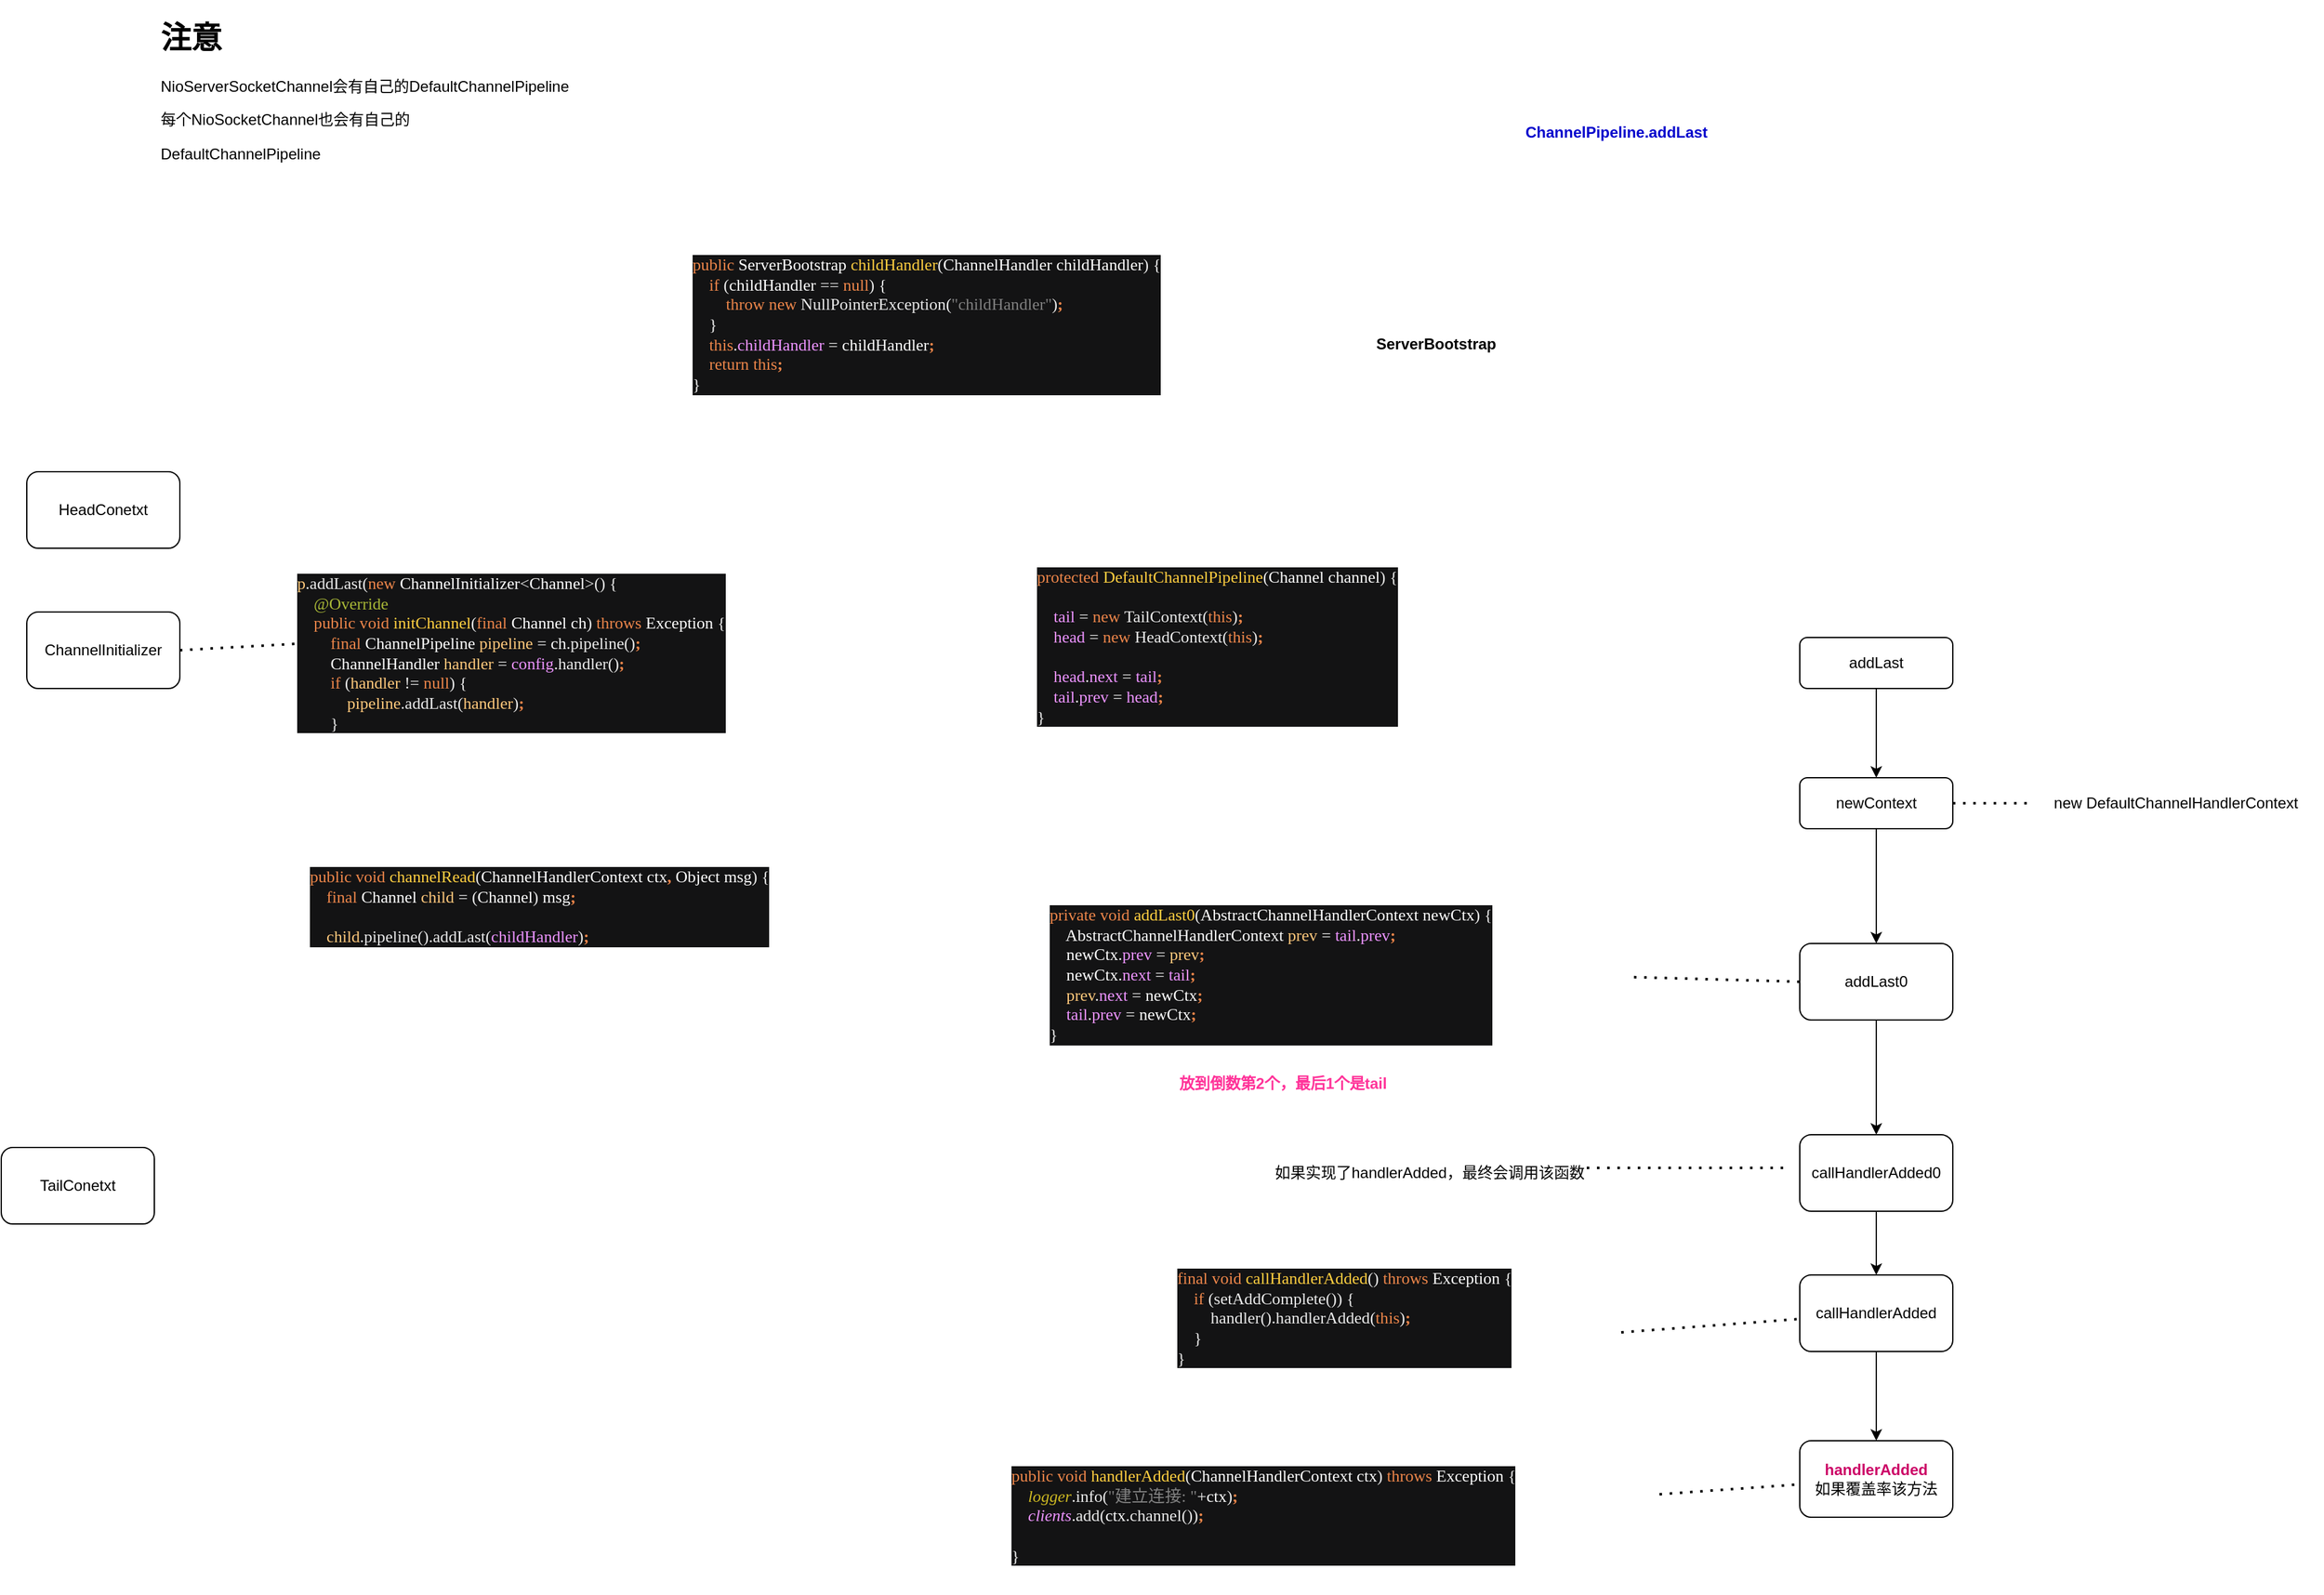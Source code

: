 <mxfile version="14.4.3" type="device" pages="4"><diagram id="C5RBs43oDa-KdzZeNtuy" name="ChannelPipeline.addLast"><mxGraphModel dx="3076" dy="1991" grid="1" gridSize="10" guides="1" tooltips="1" connect="1" arrows="1" fold="1" page="1" pageScale="1" pageWidth="827" pageHeight="1169" math="0" shadow="0"><root><mxCell id="WIyWlLk6GJQsqaUBKTNV-0"/><mxCell id="WIyWlLk6GJQsqaUBKTNV-1" parent="WIyWlLk6GJQsqaUBKTNV-0"/><mxCell id="WIyWlLk6GJQsqaUBKTNV-3" value="addLast" style="rounded=1;whiteSpace=wrap;html=1;fontSize=12;glass=0;strokeWidth=1;shadow=0;" parent="WIyWlLk6GJQsqaUBKTNV-1" vertex="1"><mxGeometry x="160" y="110" width="120" height="40" as="geometry"/></mxCell><mxCell id="vpoCqHFzYyOBt0QNi4qH-0" value="newContext" style="rounded=1;whiteSpace=wrap;html=1;fontSize=12;glass=0;strokeWidth=1;shadow=0;" vertex="1" parent="WIyWlLk6GJQsqaUBKTNV-1"><mxGeometry x="160" y="220" width="120" height="40" as="geometry"/></mxCell><mxCell id="vpoCqHFzYyOBt0QNi4qH-1" value="new DefaultChannelHandlerContext" style="text;html=1;strokeColor=none;fillColor=none;align=center;verticalAlign=middle;whiteSpace=wrap;rounded=0;" vertex="1" parent="WIyWlLk6GJQsqaUBKTNV-1"><mxGeometry x="340" y="235" width="230" height="10" as="geometry"/></mxCell><mxCell id="vpoCqHFzYyOBt0QNi4qH-2" value="" style="endArrow=none;dashed=1;html=1;dashPattern=1 3;strokeWidth=2;exitX=1;exitY=0.5;exitDx=0;exitDy=0;" edge="1" parent="WIyWlLk6GJQsqaUBKTNV-1" source="vpoCqHFzYyOBt0QNi4qH-0" target="vpoCqHFzYyOBt0QNi4qH-1"><mxGeometry width="50" height="50" relative="1" as="geometry"><mxPoint x="390" y="430" as="sourcePoint"/><mxPoint x="440" y="380" as="targetPoint"/></mxGeometry></mxCell><mxCell id="vpoCqHFzYyOBt0QNi4qH-3" value="" style="endArrow=classic;html=1;exitX=0.5;exitY=1;exitDx=0;exitDy=0;" edge="1" parent="WIyWlLk6GJQsqaUBKTNV-1" source="WIyWlLk6GJQsqaUBKTNV-3" target="vpoCqHFzYyOBt0QNi4qH-0"><mxGeometry width="50" height="50" relative="1" as="geometry"><mxPoint x="390" y="430" as="sourcePoint"/><mxPoint x="440" y="380" as="targetPoint"/></mxGeometry></mxCell><mxCell id="vpoCqHFzYyOBt0QNi4qH-4" value="addLast0" style="rounded=1;whiteSpace=wrap;html=1;" vertex="1" parent="WIyWlLk6GJQsqaUBKTNV-1"><mxGeometry x="160" y="350" width="120" height="60" as="geometry"/></mxCell><mxCell id="vpoCqHFzYyOBt0QNi4qH-5" value="" style="endArrow=classic;html=1;exitX=0.5;exitY=1;exitDx=0;exitDy=0;" edge="1" parent="WIyWlLk6GJQsqaUBKTNV-1" source="vpoCqHFzYyOBt0QNi4qH-0" target="vpoCqHFzYyOBt0QNi4qH-4"><mxGeometry width="50" height="50" relative="1" as="geometry"><mxPoint x="390" y="430" as="sourcePoint"/><mxPoint x="440" y="380" as="targetPoint"/></mxGeometry></mxCell><mxCell id="vpoCqHFzYyOBt0QNi4qH-6" value="&lt;pre style=&quot;background-color: #131314 ; color: #ebebeb ; font-family: &amp;quot;consolas&amp;quot; ; font-size: 9.8pt&quot;&gt;&lt;span style=&quot;color: #ed864a&quot;&gt;private void &lt;/span&gt;&lt;span style=&quot;color: #ffcf40&quot;&gt;addLast0&lt;/span&gt;(&lt;span style=&quot;color: #ffffff&quot;&gt;AbstractChannelHandlerContext newCtx&lt;/span&gt;) {&lt;br&gt;    &lt;span style=&quot;color: #ffffff&quot;&gt;AbstractChannelHandlerContext &lt;/span&gt;&lt;span style=&quot;color: #ffc97c&quot;&gt;prev &lt;/span&gt;= &lt;span style=&quot;color: #ed94ff&quot;&gt;tail&lt;/span&gt;.&lt;span style=&quot;color: #ed94ff&quot;&gt;prev&lt;/span&gt;&lt;span style=&quot;color: #ed864a ; font-weight: bold&quot;&gt;;&lt;br&gt;&lt;/span&gt;&lt;span style=&quot;color: #ed864a ; font-weight: bold&quot;&gt;    &lt;/span&gt;&lt;span style=&quot;color: #ffffff&quot;&gt;newCtx&lt;/span&gt;.&lt;span style=&quot;color: #ed94ff&quot;&gt;prev &lt;/span&gt;= &lt;span style=&quot;color: #ffc97c&quot;&gt;prev&lt;/span&gt;&lt;span style=&quot;color: #ed864a ; font-weight: bold&quot;&gt;;&lt;br&gt;&lt;/span&gt;&lt;span style=&quot;color: #ed864a ; font-weight: bold&quot;&gt;    &lt;/span&gt;&lt;span style=&quot;color: #ffffff&quot;&gt;newCtx&lt;/span&gt;.&lt;span style=&quot;color: #ed94ff&quot;&gt;next &lt;/span&gt;= &lt;span style=&quot;color: #ed94ff&quot;&gt;tail&lt;/span&gt;&lt;span style=&quot;color: #ed864a ; font-weight: bold&quot;&gt;;&lt;br&gt;&lt;/span&gt;&lt;span style=&quot;color: #ed864a ; font-weight: bold&quot;&gt;    &lt;/span&gt;&lt;span style=&quot;color: #ffc97c&quot;&gt;prev&lt;/span&gt;.&lt;span style=&quot;color: #ed94ff&quot;&gt;next &lt;/span&gt;= &lt;span style=&quot;color: #ffffff&quot;&gt;newCtx&lt;/span&gt;&lt;span style=&quot;color: #ed864a ; font-weight: bold&quot;&gt;;&lt;br&gt;&lt;/span&gt;&lt;span style=&quot;color: #ed864a ; font-weight: bold&quot;&gt;    &lt;/span&gt;&lt;span style=&quot;color: #ed94ff&quot;&gt;tail&lt;/span&gt;.&lt;span style=&quot;color: #ed94ff&quot;&gt;prev &lt;/span&gt;= &lt;span style=&quot;color: #ffffff&quot;&gt;newCtx&lt;/span&gt;&lt;span style=&quot;color: #ed864a ; font-weight: bold&quot;&gt;;&lt;br&gt;&lt;/span&gt;}&lt;/pre&gt;" style="text;whiteSpace=wrap;html=1;" vertex="1" parent="WIyWlLk6GJQsqaUBKTNV-1"><mxGeometry x="-430" y="300" width="460" height="140" as="geometry"/></mxCell><mxCell id="vpoCqHFzYyOBt0QNi4qH-7" value="" style="endArrow=none;dashed=1;html=1;dashPattern=1 3;strokeWidth=2;" edge="1" parent="WIyWlLk6GJQsqaUBKTNV-1" source="vpoCqHFzYyOBt0QNi4qH-6"><mxGeometry width="50" height="50" relative="1" as="geometry"><mxPoint x="150" y="430" as="sourcePoint"/><mxPoint x="160" y="380" as="targetPoint"/></mxGeometry></mxCell><mxCell id="vpoCqHFzYyOBt0QNi4qH-10" value="&lt;b&gt;&lt;font color=&quot;#ff3399&quot;&gt;放到倒数第2个，最后1个是tail&lt;/font&gt;&lt;/b&gt;" style="text;html=1;strokeColor=none;fillColor=none;align=center;verticalAlign=middle;whiteSpace=wrap;rounded=0;" vertex="1" parent="WIyWlLk6GJQsqaUBKTNV-1"><mxGeometry x="-420" y="440" width="350" height="40" as="geometry"/></mxCell><mxCell id="vpoCqHFzYyOBt0QNi4qH-11" value="&lt;pre style=&quot;background-color: #131314 ; color: #ebebeb ; font-family: &amp;#34;consolas&amp;#34; ; font-size: 9.8pt&quot;&gt;&lt;span style=&quot;color: #ed864a&quot;&gt;protected &lt;/span&gt;&lt;span style=&quot;color: #ffcf40&quot;&gt;DefaultChannelPipeline&lt;/span&gt;(&lt;span style=&quot;color: #ffffff&quot;&gt;Channel channel&lt;/span&gt;) {&lt;br&gt;    &lt;span style=&quot;color: #ed864a ; font-weight: bold&quot;&gt;&lt;br&gt;&lt;/span&gt;&lt;span style=&quot;color: #ed864a ; font-weight: bold&quot;&gt;    &lt;/span&gt;&lt;span style=&quot;color: #ed94ff&quot;&gt;tail &lt;/span&gt;= &lt;span style=&quot;color: #ed864a&quot;&gt;new &lt;/span&gt;TailContext(&lt;span style=&quot;color: #ed864a&quot;&gt;this&lt;/span&gt;)&lt;span style=&quot;color: #ed864a ; font-weight: bold&quot;&gt;;&lt;br&gt;&lt;/span&gt;&lt;span style=&quot;color: #ed864a ; font-weight: bold&quot;&gt;    &lt;/span&gt;&lt;span style=&quot;color: #ed94ff&quot;&gt;head &lt;/span&gt;= &lt;span style=&quot;color: #ed864a&quot;&gt;new &lt;/span&gt;HeadContext(&lt;span style=&quot;color: #ed864a&quot;&gt;this&lt;/span&gt;)&lt;span style=&quot;color: #ed864a ; font-weight: bold&quot;&gt;;&lt;br&gt;&lt;/span&gt;&lt;span style=&quot;color: #ed864a ; font-weight: bold&quot;&gt;&lt;br&gt;&lt;/span&gt;&lt;span style=&quot;color: #ed864a ; font-weight: bold&quot;&gt;    &lt;/span&gt;&lt;span style=&quot;color: #ed94ff&quot;&gt;head&lt;/span&gt;.&lt;span style=&quot;color: #ed94ff&quot;&gt;next &lt;/span&gt;= &lt;span style=&quot;color: #ed94ff&quot;&gt;tail&lt;/span&gt;&lt;span style=&quot;color: #ed864a ; font-weight: bold&quot;&gt;;&lt;br&gt;&lt;/span&gt;&lt;span style=&quot;color: #ed864a ; font-weight: bold&quot;&gt;    &lt;/span&gt;&lt;span style=&quot;color: #ed94ff&quot;&gt;tail&lt;/span&gt;.&lt;span style=&quot;color: #ed94ff&quot;&gt;prev &lt;/span&gt;= &lt;span style=&quot;color: #ed94ff&quot;&gt;head&lt;/span&gt;&lt;span style=&quot;color: #ed864a ; font-weight: bold&quot;&gt;;&lt;br&gt;&lt;/span&gt;}&lt;/pre&gt;" style="text;whiteSpace=wrap;html=1;" vertex="1" parent="WIyWlLk6GJQsqaUBKTNV-1"><mxGeometry x="-440" y="35" width="490" height="200" as="geometry"/></mxCell><mxCell id="vpoCqHFzYyOBt0QNi4qH-13" value="callHandlerAdded0" style="rounded=1;whiteSpace=wrap;html=1;" vertex="1" parent="WIyWlLk6GJQsqaUBKTNV-1"><mxGeometry x="160" y="500" width="120" height="60" as="geometry"/></mxCell><mxCell id="vpoCqHFzYyOBt0QNi4qH-14" value="" style="endArrow=classic;html=1;exitX=0.5;exitY=1;exitDx=0;exitDy=0;" edge="1" parent="WIyWlLk6GJQsqaUBKTNV-1" source="vpoCqHFzYyOBt0QNi4qH-4" target="vpoCqHFzYyOBt0QNi4qH-13"><mxGeometry width="50" height="50" relative="1" as="geometry"><mxPoint x="60" y="380" as="sourcePoint"/><mxPoint x="110" y="330" as="targetPoint"/></mxGeometry></mxCell><mxCell id="vpoCqHFzYyOBt0QNi4qH-15" value="callHandlerAdded" style="rounded=1;whiteSpace=wrap;html=1;" vertex="1" parent="WIyWlLk6GJQsqaUBKTNV-1"><mxGeometry x="160" y="610" width="120" height="60" as="geometry"/></mxCell><mxCell id="vpoCqHFzYyOBt0QNi4qH-16" value="" style="endArrow=classic;html=1;exitX=0.5;exitY=1;exitDx=0;exitDy=0;" edge="1" parent="WIyWlLk6GJQsqaUBKTNV-1" source="vpoCqHFzYyOBt0QNi4qH-13" target="vpoCqHFzYyOBt0QNi4qH-15"><mxGeometry width="50" height="50" relative="1" as="geometry"><mxPoint x="60" y="480" as="sourcePoint"/><mxPoint x="110" y="430" as="targetPoint"/></mxGeometry></mxCell><mxCell id="vpoCqHFzYyOBt0QNi4qH-19" value="如果实现了handlerAdded，最终会调用该函数" style="text;html=1;strokeColor=none;fillColor=none;align=center;verticalAlign=middle;whiteSpace=wrap;rounded=0;" vertex="1" parent="WIyWlLk6GJQsqaUBKTNV-1"><mxGeometry x="-280" y="525" width="300" height="10" as="geometry"/></mxCell><mxCell id="vpoCqHFzYyOBt0QNi4qH-20" value="" style="endArrow=none;dashed=1;html=1;dashPattern=1 3;strokeWidth=2;exitX=0.91;exitY=0.1;exitDx=0;exitDy=0;exitPerimeter=0;" edge="1" parent="WIyWlLk6GJQsqaUBKTNV-1" source="vpoCqHFzYyOBt0QNi4qH-19"><mxGeometry width="50" height="50" relative="1" as="geometry"><mxPoint x="60" y="460" as="sourcePoint"/><mxPoint x="150" y="526" as="targetPoint"/></mxGeometry></mxCell><mxCell id="vpoCqHFzYyOBt0QNi4qH-21" value="&lt;pre style=&quot;background-color: #131314 ; color: #ebebeb ; font-family: &amp;#34;consolas&amp;#34; ; font-size: 9.8pt&quot;&gt;&lt;span style=&quot;color: #ed864a&quot;&gt;final void &lt;/span&gt;&lt;span style=&quot;color: #ffcf40&quot;&gt;callHandlerAdded&lt;/span&gt;() &lt;span style=&quot;color: #ed864a&quot;&gt;throws &lt;/span&gt;&lt;span style=&quot;color: #ffffff&quot;&gt;Exception &lt;/span&gt;{&lt;span style=&quot;color: #808080&quot;&gt;&lt;br&gt;&lt;/span&gt;&lt;span style=&quot;color: #808080&quot;&gt;    &lt;/span&gt;&lt;span style=&quot;color: #ed864a&quot;&gt;if &lt;/span&gt;(setAddComplete()) {&lt;br&gt;        handler().handlerAdded(&lt;span style=&quot;color: #ed864a&quot;&gt;this&lt;/span&gt;)&lt;span style=&quot;color: #ed864a ; font-weight: bold&quot;&gt;;&lt;br&gt;&lt;/span&gt;&lt;span style=&quot;color: #ed864a ; font-weight: bold&quot;&gt;    &lt;/span&gt;}&lt;br&gt;}&lt;/pre&gt;" style="text;whiteSpace=wrap;html=1;" vertex="1" parent="WIyWlLk6GJQsqaUBKTNV-1"><mxGeometry x="-330" y="585" width="350" height="140" as="geometry"/></mxCell><mxCell id="vpoCqHFzYyOBt0QNi4qH-22" value="" style="endArrow=none;dashed=1;html=1;dashPattern=1 3;strokeWidth=2;exitX=1;exitY=0.5;exitDx=0;exitDy=0;" edge="1" parent="WIyWlLk6GJQsqaUBKTNV-1" source="vpoCqHFzYyOBt0QNi4qH-21" target="vpoCqHFzYyOBt0QNi4qH-15"><mxGeometry width="50" height="50" relative="1" as="geometry"><mxPoint x="60" y="560" as="sourcePoint"/><mxPoint x="110" y="510" as="targetPoint"/></mxGeometry></mxCell><mxCell id="vpoCqHFzYyOBt0QNi4qH-23" value="&lt;div&gt;&lt;b&gt;&lt;font color=&quot;#cc0066&quot;&gt;handlerAdded&lt;/font&gt;&lt;/b&gt;&lt;br&gt;&lt;/div&gt;&lt;div&gt;如果覆盖率该方法&lt;/div&gt;" style="rounded=1;whiteSpace=wrap;html=1;" vertex="1" parent="WIyWlLk6GJQsqaUBKTNV-1"><mxGeometry x="160" y="740" width="120" height="60" as="geometry"/></mxCell><mxCell id="vpoCqHFzYyOBt0QNi4qH-24" value="" style="endArrow=classic;html=1;exitX=0.5;exitY=1;exitDx=0;exitDy=0;" edge="1" parent="WIyWlLk6GJQsqaUBKTNV-1" source="vpoCqHFzYyOBt0QNi4qH-15" target="vpoCqHFzYyOBt0QNi4qH-23"><mxGeometry width="50" height="50" relative="1" as="geometry"><mxPoint x="60" y="550" as="sourcePoint"/><mxPoint x="110" y="500" as="targetPoint"/></mxGeometry></mxCell><mxCell id="vpoCqHFzYyOBt0QNi4qH-25" value="&lt;pre style=&quot;background-color: #131314 ; color: #ebebeb ; font-family: &amp;#34;consolas&amp;#34; ; font-size: 9.8pt&quot;&gt;&lt;span style=&quot;color: #ed864a&quot;&gt;public void &lt;/span&gt;&lt;span style=&quot;color: #ffcf40&quot;&gt;handlerAdded&lt;/span&gt;(&lt;span style=&quot;color: #ffffff&quot;&gt;ChannelHandlerContext ctx&lt;/span&gt;) &lt;span style=&quot;color: #ed864a&quot;&gt;throws &lt;/span&gt;&lt;span style=&quot;color: #ffffff&quot;&gt;Exception &lt;/span&gt;{&lt;br&gt;    &lt;span style=&quot;color: #ccb722 ; font-style: italic&quot;&gt;logger&lt;/span&gt;.info(&lt;span style=&quot;color: #808080&quot;&gt;&quot;&lt;/span&gt;&lt;span style=&quot;color: #808080 ; font-family: &amp;#34;arial unicode ms&amp;#34;&quot;&gt;建立连接&lt;/span&gt;&lt;span style=&quot;color: #808080&quot;&gt;: &quot;&lt;/span&gt;+&lt;span style=&quot;color: #ffffff&quot;&gt;ctx&lt;/span&gt;)&lt;span style=&quot;color: #ed864a ; font-weight: bold&quot;&gt;;&lt;br&gt;&lt;/span&gt;&lt;span style=&quot;color: #ed864a ; font-weight: bold&quot;&gt;    &lt;/span&gt;&lt;span style=&quot;color: #ed94ff ; font-style: italic&quot;&gt;clients&lt;/span&gt;.add(&lt;span style=&quot;color: #ffffff&quot;&gt;ctx&lt;/span&gt;.channel())&lt;span style=&quot;color: #ed864a ; font-weight: bold&quot;&gt;;&lt;/span&gt;&lt;span style=&quot;color: #ed864a ; font-weight: bold&quot;&gt;&lt;br&gt;&lt;/span&gt;&lt;span style=&quot;color: #ed864a ; font-weight: bold&quot;&gt;&lt;br&gt;&lt;/span&gt;}&lt;/pre&gt;" style="text;whiteSpace=wrap;html=1;" vertex="1" parent="WIyWlLk6GJQsqaUBKTNV-1"><mxGeometry x="-460" y="740" width="510" height="120" as="geometry"/></mxCell><mxCell id="vpoCqHFzYyOBt0QNi4qH-26" value="" style="endArrow=none;dashed=1;html=1;dashPattern=1 3;strokeWidth=2;" edge="1" parent="WIyWlLk6GJQsqaUBKTNV-1" source="vpoCqHFzYyOBt0QNi4qH-25" target="vpoCqHFzYyOBt0QNi4qH-23"><mxGeometry width="50" height="50" relative="1" as="geometry"><mxPoint x="60" y="750" as="sourcePoint"/><mxPoint x="110" y="700" as="targetPoint"/></mxGeometry></mxCell><mxCell id="lqnV_jAKd_Eu4BDCtmCD-0" value="&lt;h1&gt;&lt;font color=&quot;#0000cc&quot;&gt;&lt;span style=&quot;font-size: 12px&quot;&gt;ChannelPipeline.addLast&lt;/span&gt;&lt;br&gt;&lt;/font&gt;&lt;/h1&gt;&lt;p&gt;&lt;br&gt;&lt;/p&gt;" style="text;html=1;strokeColor=none;fillColor=none;spacing=5;spacingTop=-20;whiteSpace=wrap;overflow=hidden;rounded=0;" vertex="1" parent="WIyWlLk6GJQsqaUBKTNV-1"><mxGeometry x="-60" y="-310" width="190" height="50" as="geometry"/></mxCell><mxCell id="8XqH414sposhLsXn0Yaa-0" value="&lt;pre style=&quot;background-color: #131314 ; color: #ebebeb ; font-family: &amp;quot;consolas&amp;quot; ; font-size: 9.8pt&quot;&gt;&lt;span style=&quot;color: #ed864a&quot;&gt;public &lt;/span&gt;&lt;span style=&quot;color: #ffffff&quot;&gt;ServerBootstrap &lt;/span&gt;&lt;span style=&quot;color: #ffcf40&quot;&gt;childHandler&lt;/span&gt;(&lt;span style=&quot;color: #ffffff&quot;&gt;ChannelHandler childHandler&lt;/span&gt;) {&lt;br&gt;    &lt;span style=&quot;color: #ed864a&quot;&gt;if &lt;/span&gt;(&lt;span style=&quot;color: #ffffff&quot;&gt;childHandler &lt;/span&gt;== &lt;span style=&quot;color: #ed864a&quot;&gt;null&lt;/span&gt;) {&lt;br&gt;        &lt;span style=&quot;color: #ed864a&quot;&gt;throw new &lt;/span&gt;NullPointerException(&lt;span style=&quot;color: #808080&quot;&gt;&quot;childHandler&quot;&lt;/span&gt;)&lt;span style=&quot;color: #ed864a ; font-weight: bold&quot;&gt;;&lt;br&gt;&lt;/span&gt;&lt;span style=&quot;color: #ed864a ; font-weight: bold&quot;&gt;    &lt;/span&gt;}&lt;br&gt;    &lt;span style=&quot;color: #ed864a&quot;&gt;this&lt;/span&gt;.&lt;span style=&quot;color: #ed94ff&quot;&gt;childHandler &lt;/span&gt;= &lt;span style=&quot;color: #ffffff&quot;&gt;childHandler&lt;/span&gt;&lt;span style=&quot;color: #ed864a ; font-weight: bold&quot;&gt;;&lt;br&gt;&lt;/span&gt;&lt;span style=&quot;color: #ed864a ; font-weight: bold&quot;&gt;    &lt;/span&gt;&lt;span style=&quot;color: #ed864a&quot;&gt;return this&lt;/span&gt;&lt;span style=&quot;color: #ed864a ; font-weight: bold&quot;&gt;;&lt;br&gt;&lt;/span&gt;}&lt;/pre&gt;" style="text;whiteSpace=wrap;html=1;" vertex="1" parent="WIyWlLk6GJQsqaUBKTNV-1"><mxGeometry x="-710" y="-210" width="500" height="140" as="geometry"/></mxCell><mxCell id="8XqH414sposhLsXn0Yaa-1" value="&lt;b&gt;ServerBootstrap&lt;/b&gt;" style="text;html=1;strokeColor=none;fillColor=none;align=center;verticalAlign=middle;whiteSpace=wrap;rounded=0;" vertex="1" parent="WIyWlLk6GJQsqaUBKTNV-1"><mxGeometry x="-190" y="-130" width="130" height="20" as="geometry"/></mxCell><mxCell id="_LAesGfLid9B-e8xxW6w-1" value="&lt;span&gt;HeadConetxt&lt;/span&gt;" style="rounded=1;whiteSpace=wrap;html=1;" vertex="1" parent="WIyWlLk6GJQsqaUBKTNV-1"><mxGeometry x="-1230" y="-20" width="120" height="60" as="geometry"/></mxCell><mxCell id="_LAesGfLid9B-e8xxW6w-2" value="&lt;span&gt;TailConetxt&lt;/span&gt;" style="rounded=1;whiteSpace=wrap;html=1;" vertex="1" parent="WIyWlLk6GJQsqaUBKTNV-1"><mxGeometry x="-1250" y="510" width="120" height="60" as="geometry"/></mxCell><mxCell id="32jyB5AdnjcYVEIZ9QJi-0" value="ChannelInitializer" style="rounded=1;whiteSpace=wrap;html=1;" vertex="1" parent="WIyWlLk6GJQsqaUBKTNV-1"><mxGeometry x="-1230" y="90" width="120" height="60" as="geometry"/></mxCell><mxCell id="32jyB5AdnjcYVEIZ9QJi-1" value="&lt;pre style=&quot;background-color: #131314 ; color: #ebebeb ; font-family: &amp;quot;consolas&amp;quot; ; font-size: 9.8pt&quot;&gt;&lt;span style=&quot;color: #ffc97c&quot;&gt;p&lt;/span&gt;.addLast(&lt;span style=&quot;color: #ed864a&quot;&gt;new &lt;/span&gt;&lt;span style=&quot;color: #ffffff&quot;&gt;ChannelInitializer&lt;/span&gt;&amp;lt;&lt;span style=&quot;color: #ffffff&quot;&gt;Channel&lt;/span&gt;&amp;gt;() {&lt;br&gt;    &lt;span style=&quot;color: #a9b837&quot;&gt;@Override&lt;br&gt;&lt;/span&gt;&lt;span style=&quot;color: #a9b837&quot;&gt;    &lt;/span&gt;&lt;span style=&quot;color: #ed864a&quot;&gt;public void &lt;/span&gt;&lt;span style=&quot;color: #ffcf40&quot;&gt;initChannel&lt;/span&gt;(&lt;span style=&quot;color: #ed864a&quot;&gt;final &lt;/span&gt;&lt;span style=&quot;color: #ffffff&quot;&gt;Channel ch&lt;/span&gt;) &lt;span style=&quot;color: #ed864a&quot;&gt;throws &lt;/span&gt;&lt;span style=&quot;color: #ffffff&quot;&gt;Exception &lt;/span&gt;{&lt;br&gt;        &lt;span style=&quot;color: #ed864a&quot;&gt;final &lt;/span&gt;&lt;span style=&quot;color: #ffffff&quot;&gt;ChannelPipeline &lt;/span&gt;&lt;span style=&quot;color: #ffc97c&quot;&gt;pipeline &lt;/span&gt;= &lt;span style=&quot;color: #ffffff&quot;&gt;ch&lt;/span&gt;.pipeline()&lt;span style=&quot;color: #ed864a ; font-weight: bold&quot;&gt;;&lt;br&gt;&lt;/span&gt;&lt;span style=&quot;color: #ed864a ; font-weight: bold&quot;&gt;        &lt;/span&gt;&lt;span style=&quot;color: #ffffff&quot;&gt;ChannelHandler &lt;/span&gt;&lt;span style=&quot;color: #ffc97c&quot;&gt;handler &lt;/span&gt;= &lt;span style=&quot;color: #ed94ff&quot;&gt;config&lt;/span&gt;.handler()&lt;span style=&quot;color: #ed864a ; font-weight: bold&quot;&gt;;&lt;br&gt;&lt;/span&gt;&lt;span style=&quot;color: #ed864a ; font-weight: bold&quot;&gt;        &lt;/span&gt;&lt;span style=&quot;color: #ed864a&quot;&gt;if &lt;/span&gt;(&lt;span style=&quot;color: #ffc97c&quot;&gt;handler &lt;/span&gt;!= &lt;span style=&quot;color: #ed864a&quot;&gt;null&lt;/span&gt;) {&lt;br&gt;            &lt;span style=&quot;color: #ffc97c&quot;&gt;pipeline&lt;/span&gt;.addLast(&lt;span style=&quot;color: #ffc97c&quot;&gt;handler&lt;/span&gt;)&lt;span style=&quot;color: #ed864a ; font-weight: bold&quot;&gt;;&lt;br&gt;&lt;/span&gt;&lt;span style=&quot;color: #ed864a ; font-weight: bold&quot;&gt;        &lt;/span&gt;}&lt;/pre&gt;" style="text;whiteSpace=wrap;html=1;" vertex="1" parent="WIyWlLk6GJQsqaUBKTNV-1"><mxGeometry x="-1020" y="40" width="490" height="150" as="geometry"/></mxCell><mxCell id="32jyB5AdnjcYVEIZ9QJi-2" value="" style="endArrow=none;dashed=1;html=1;dashPattern=1 3;strokeWidth=2;exitX=1;exitY=0.5;exitDx=0;exitDy=0;entryX=0;entryY=0.5;entryDx=0;entryDy=0;" edge="1" parent="WIyWlLk6GJQsqaUBKTNV-1" source="32jyB5AdnjcYVEIZ9QJi-0" target="32jyB5AdnjcYVEIZ9QJi-1"><mxGeometry width="50" height="50" relative="1" as="geometry"><mxPoint x="-580" y="260" as="sourcePoint"/><mxPoint x="-530" y="210" as="targetPoint"/></mxGeometry></mxCell><mxCell id="32jyB5AdnjcYVEIZ9QJi-3" value="&lt;pre style=&quot;background-color: #131314 ; color: #ebebeb ; font-family: &amp;quot;consolas&amp;quot; ; font-size: 9.8pt&quot;&gt;&lt;span style=&quot;color: #ed864a&quot;&gt;public void &lt;/span&gt;&lt;span style=&quot;color: #ffcf40&quot;&gt;channelRead&lt;/span&gt;(&lt;span style=&quot;color: #ffffff&quot;&gt;ChannelHandlerContext ctx&lt;/span&gt;&lt;span style=&quot;color: #ed864a ; font-weight: bold&quot;&gt;, &lt;/span&gt;&lt;span style=&quot;color: #ffffff&quot;&gt;Object msg&lt;/span&gt;) {&lt;br&gt;    &lt;span style=&quot;color: #ed864a&quot;&gt;final &lt;/span&gt;&lt;span style=&quot;color: #ffffff&quot;&gt;Channel &lt;/span&gt;&lt;span style=&quot;color: #ffc97c&quot;&gt;child &lt;/span&gt;= (&lt;span style=&quot;color: #ffffff&quot;&gt;Channel&lt;/span&gt;) &lt;span style=&quot;color: #ffffff&quot;&gt;msg&lt;/span&gt;&lt;span style=&quot;color: #ed864a ; font-weight: bold&quot;&gt;;&lt;br&gt;&lt;/span&gt;&lt;span style=&quot;color: #ed864a ; font-weight: bold&quot;&gt;&lt;br&gt;&lt;/span&gt;&lt;span style=&quot;color: #ed864a ; font-weight: bold&quot;&gt;    &lt;/span&gt;&lt;span style=&quot;color: #ffc97c&quot;&gt;child&lt;/span&gt;.pipeline().addLast(&lt;span style=&quot;color: #ed94ff&quot;&gt;childHandler&lt;/span&gt;)&lt;span style=&quot;color: #ed864a ; font-weight: bold&quot;&gt;;&lt;/span&gt;&lt;/pre&gt;" style="text;whiteSpace=wrap;html=1;" vertex="1" parent="WIyWlLk6GJQsqaUBKTNV-1"><mxGeometry x="-1010" y="270" width="490" height="100" as="geometry"/></mxCell><mxCell id="9AhIsjj-8eSTgA9gJxjy-0" value="&lt;h1&gt;注意&lt;/h1&gt;&lt;p&gt;NioServerSocketChannel会有自己的DefaultChannelPipeline&lt;br&gt;&lt;/p&gt;&lt;p&gt;每个NioSocketChannel也会有自己的&lt;/p&gt;DefaultChannelPipeline&lt;p&gt;&lt;br&gt;&lt;/p&gt;&lt;p&gt;每個&lt;/p&gt;" style="text;html=1;strokeColor=none;fillColor=none;spacing=5;spacingTop=-20;whiteSpace=wrap;overflow=hidden;rounded=0;" vertex="1" parent="WIyWlLk6GJQsqaUBKTNV-1"><mxGeometry x="-1130" y="-380" width="330" height="140" as="geometry"/></mxCell></root></mxGraphModel></diagram><diagram id="6NzoD5ajT9s_8xfwR41D" name="初始化DefaultChannelPipeline"><mxGraphModel dx="2249" dy="822" grid="1" gridSize="10" guides="1" tooltips="1" connect="1" arrows="1" fold="1" page="1" pageScale="1" pageWidth="827" pageHeight="1169" math="0" shadow="0"><root><mxCell id="LTBo_agB4TnFtYoa6knl-0"/><mxCell id="LTBo_agB4TnFtYoa6knl-1" parent="LTBo_agB4TnFtYoa6knl-0"/><mxCell id="kbPdmUgadNhN1YX2V1B9-0" value="&lt;h1&gt;初始化ChannelPipeline&lt;/h1&gt;" style="text;html=1;strokeColor=none;fillColor=none;spacing=5;spacingTop=-20;whiteSpace=wrap;overflow=hidden;rounded=0;" vertex="1" parent="LTBo_agB4TnFtYoa6knl-1"><mxGeometry x="114" y="160" width="300" height="50" as="geometry"/></mxCell><mxCell id="kbPdmUgadNhN1YX2V1B9-1" value="&lt;pre style=&quot;background-color: #131314 ; color: #ebebeb ; font-family: &amp;quot;consolas&amp;quot; ; font-size: 9.8pt&quot;&gt;&lt;span style=&quot;color: #ed864a&quot;&gt;public &lt;/span&gt;&lt;span style=&quot;color: #ffcf40&quot;&gt;NioServerSocketChannel&lt;/span&gt;() {&lt;br&gt;    &lt;span style=&quot;color: #ed864a&quot;&gt;this&lt;/span&gt;(&lt;span style=&quot;font-style: italic&quot;&gt;newSocket&lt;/span&gt;(&lt;span style=&quot;color: #ccb722 ; font-style: italic&quot;&gt;DEFAULT_SELECTOR_PROVIDER&lt;/span&gt;))&lt;span style=&quot;color: #ed864a ; font-weight: bold&quot;&gt;;&lt;br&gt;&lt;/span&gt;}&lt;/pre&gt;" style="text;whiteSpace=wrap;html=1;" vertex="1" parent="LTBo_agB4TnFtYoa6knl-1"><mxGeometry x="120" y="230" width="360" height="80" as="geometry"/></mxCell><mxCell id="kbPdmUgadNhN1YX2V1B9-3" value="ServerSocketChannel初始化" style="text;html=1;strokeColor=none;fillColor=none;align=center;verticalAlign=middle;whiteSpace=wrap;rounded=0;" vertex="1" parent="LTBo_agB4TnFtYoa6knl-1"><mxGeometry x="-150" y="260" width="180" height="30" as="geometry"/></mxCell><mxCell id="kbPdmUgadNhN1YX2V1B9-4" value="" style="endArrow=none;dashed=1;html=1;dashPattern=1 3;strokeWidth=2;entryX=-0.011;entryY=0.4;entryDx=0;entryDy=0;entryPerimeter=0;" edge="1" parent="LTBo_agB4TnFtYoa6knl-1" source="kbPdmUgadNhN1YX2V1B9-3" target="kbPdmUgadNhN1YX2V1B9-1"><mxGeometry width="50" height="50" relative="1" as="geometry"><mxPoint x="390" y="440" as="sourcePoint"/><mxPoint x="440" y="390" as="targetPoint"/></mxGeometry></mxCell><mxCell id="kbPdmUgadNhN1YX2V1B9-5" value="&lt;pre style=&quot;background-color: #131314 ; color: #ebebeb ; font-family: &amp;quot;consolas&amp;quot; ; font-size: 9.8pt&quot;&gt;&lt;span style=&quot;color: #ed864a&quot;&gt;public &lt;/span&gt;&lt;span style=&quot;color: #ffcf40&quot;&gt;NioServerSocketChannel&lt;/span&gt;(&lt;span style=&quot;color: #ffffff&quot;&gt;ServerSocketChannel channel&lt;/span&gt;) {&lt;br&gt;    &lt;span style=&quot;color: #ed864a&quot;&gt;super&lt;/span&gt;(&lt;span style=&quot;color: #ed864a&quot;&gt;null&lt;/span&gt;&lt;span style=&quot;color: #ed864a ; font-weight: bold&quot;&gt;, &lt;/span&gt;&lt;span style=&quot;color: #ffffff&quot;&gt;channel&lt;/span&gt;&lt;span style=&quot;color: #ed864a ; font-weight: bold&quot;&gt;, &lt;/span&gt;&lt;span style=&quot;color: #ffffff&quot;&gt;SelectionKey&lt;/span&gt;.&lt;span style=&quot;color: #ccb722 ; font-style: italic&quot;&gt;OP_ACCEPT&lt;/span&gt;)&lt;span style=&quot;color: #ed864a ; font-weight: bold&quot;&gt;;&lt;br&gt;&lt;/span&gt;&lt;span style=&quot;color: #ed864a ; font-weight: bold&quot;&gt;    &lt;/span&gt;&lt;span style=&quot;color: #ed94ff&quot;&gt;config &lt;/span&gt;= &lt;span style=&quot;color: #ed864a&quot;&gt;new &lt;/span&gt;NioServerSocketChannelConfig(&lt;span style=&quot;color: #ed864a&quot;&gt;this&lt;/span&gt;&lt;span style=&quot;color: #ed864a ; font-weight: bold&quot;&gt;, &lt;/span&gt;javaChannel().socket())&lt;span style=&quot;color: #ed864a ; font-weight: bold&quot;&gt;;&lt;br&gt;&lt;/span&gt;}&lt;/pre&gt;" style="text;whiteSpace=wrap;html=1;" vertex="1" parent="LTBo_agB4TnFtYoa6knl-1"><mxGeometry x="260" y="330" width="550" height="100" as="geometry"/></mxCell><mxCell id="kbPdmUgadNhN1YX2V1B9-6" value="" style="endArrow=classic;html=1;" edge="1" parent="LTBo_agB4TnFtYoa6knl-1" source="kbPdmUgadNhN1YX2V1B9-1" target="kbPdmUgadNhN1YX2V1B9-5"><mxGeometry width="50" height="50" relative="1" as="geometry"><mxPoint x="460" y="440" as="sourcePoint"/><mxPoint x="510" y="390" as="targetPoint"/></mxGeometry></mxCell><mxCell id="kbPdmUgadNhN1YX2V1B9-7" value="&lt;pre style=&quot;background-color: #131314 ; color: #ebebeb ; font-family: &amp;#34;consolas&amp;#34; ; font-size: 9.8pt&quot;&gt;&lt;span style=&quot;color: #ed864a&quot;&gt;protected &lt;/span&gt;&lt;span style=&quot;color: #ffcf40&quot;&gt;AbstractNioChannel&lt;/span&gt;(&lt;span style=&quot;color: #ffffff&quot;&gt;Channel parent&lt;/span&gt;&lt;span style=&quot;color: #ed864a ; font-weight: bold&quot;&gt;, &lt;/span&gt;&lt;span style=&quot;color: #ffffff&quot;&gt;SelectableChannel ch&lt;/span&gt;&lt;span style=&quot;color: #ed864a ; font-weight: bold&quot;&gt;, &lt;/span&gt;&lt;span style=&quot;color: #ed864a&quot;&gt;int &lt;/span&gt;&lt;span style=&quot;color: #ffffff&quot;&gt;readInterestOp&lt;/span&gt;) {&lt;br&gt;    &lt;span style=&quot;color: #ed864a&quot;&gt;super&lt;/span&gt;(&lt;span style=&quot;color: #ffffff&quot;&gt;parent&lt;/span&gt;)&lt;span style=&quot;color: #ed864a ; font-weight: bold&quot;&gt;; // 调用父类构造函数&lt;br&gt;&lt;/span&gt;&lt;span style=&quot;color: #ed864a ; font-weight: bold&quot;&gt;    &lt;/span&gt;&lt;span style=&quot;color: #ed864a&quot;&gt;this&lt;/span&gt;.&lt;span style=&quot;color: #ed94ff&quot;&gt;ch &lt;/span&gt;= &lt;span style=&quot;color: #ffffff&quot;&gt;ch&lt;/span&gt;&lt;span style=&quot;color: #ed864a ; font-weight: bold&quot;&gt;;&lt;br&gt;&lt;/span&gt;&lt;span style=&quot;color: #ed864a ; font-weight: bold&quot;&gt;    &lt;/span&gt;&lt;span style=&quot;color: #ed864a&quot;&gt;this&lt;/span&gt;.&lt;span style=&quot;color: #ed94ff&quot;&gt;readInterestOp &lt;/span&gt;= &lt;span style=&quot;color: #ffffff&quot;&gt;readInterestOp&lt;/span&gt;&lt;span style=&quot;color: #ed864a ; font-weight: bold&quot;&gt;;&lt;br&gt;&lt;/span&gt;&lt;span style=&quot;color: #ed864a ; font-weight: bold&quot;&gt;    &lt;/span&gt;&lt;span style=&quot;color: #ed864a&quot;&gt;try &lt;/span&gt;{&lt;br&gt;        &lt;span style=&quot;color: #ffffff&quot;&gt;ch&lt;/span&gt;.configureBlocking(&lt;span style=&quot;color: #ed864a&quot;&gt;false&lt;/span&gt;)&lt;span style=&quot;color: #ed864a ; font-weight: bold&quot;&gt;; &lt;/span&gt;&lt;span style=&quot;color: #808080&quot;&gt;// &lt;/span&gt;&lt;span style=&quot;color: #808080 ; font-family: &amp;#34;arial unicode ms&amp;#34;&quot;&gt;非阻塞  &lt;/span&gt;&lt;/pre&gt;" style="text;whiteSpace=wrap;html=1;" vertex="1" parent="LTBo_agB4TnFtYoa6knl-1"><mxGeometry x="-160" y="455" width="550" height="130" as="geometry"/></mxCell><mxCell id="kbPdmUgadNhN1YX2V1B9-8" value="" style="endArrow=classic;html=1;" edge="1" parent="LTBo_agB4TnFtYoa6knl-1" source="kbPdmUgadNhN1YX2V1B9-5" target="kbPdmUgadNhN1YX2V1B9-7"><mxGeometry width="50" height="50" relative="1" as="geometry"><mxPoint x="480" y="640" as="sourcePoint"/><mxPoint x="530" y="590" as="targetPoint"/></mxGeometry></mxCell><mxCell id="kbPdmUgadNhN1YX2V1B9-9" value="&lt;pre style=&quot;background-color: #131314 ; color: #ebebeb ; font-family: &amp;quot;consolas&amp;quot; ; font-size: 9.8pt&quot;&gt;&lt;span style=&quot;color: #ed864a&quot;&gt;protected &lt;/span&gt;&lt;span style=&quot;color: #ffcf40&quot;&gt;AbstractChannel&lt;/span&gt;(&lt;span style=&quot;color: #ffffff&quot;&gt;Channel parent&lt;/span&gt;) {&lt;br&gt;    &lt;span style=&quot;color: #ed864a&quot;&gt;this&lt;/span&gt;.&lt;span style=&quot;color: #ed94ff&quot;&gt;parent &lt;/span&gt;= &lt;span style=&quot;color: #ffffff&quot;&gt;parent&lt;/span&gt;&lt;span style=&quot;color: #ed864a ; font-weight: bold&quot;&gt;;&lt;br&gt;&lt;/span&gt;&lt;span style=&quot;color: #ed864a ; font-weight: bold&quot;&gt;    &lt;/span&gt;&lt;span style=&quot;color: #ed94ff&quot;&gt;id &lt;/span&gt;= newId()&lt;span style=&quot;color: #ed864a ; font-weight: bold&quot;&gt;;&lt;br&gt;&lt;/span&gt;&lt;span style=&quot;color: #ed864a ; font-weight: bold&quot;&gt;    &lt;/span&gt;&lt;span style=&quot;color: #ed94ff&quot;&gt;unsafe &lt;/span&gt;= newUnsafe()&lt;span style=&quot;color: #ed864a ; font-weight: bold&quot;&gt;; &lt;/span&gt;&lt;span style=&quot;color: #808080&quot;&gt;// NioMessageUnsafe&lt;br&gt;&lt;/span&gt;&lt;span style=&quot;color: #808080&quot;&gt;    &lt;/span&gt;&lt;span style=&quot;color: #ed94ff&quot;&gt;pipeline &lt;/span&gt;= newChannelPipeline()&lt;span style=&quot;color: #ed864a ; font-weight: bold&quot;&gt;; &lt;/span&gt;&lt;span style=&quot;color: #808080&quot;&gt;// &lt;/span&gt;&lt;span style=&quot;color: #808080 ; font-family: &amp;quot;arial unicode ms&amp;quot;&quot;&gt;创建&lt;/span&gt;&lt;span style=&quot;color: #808080&quot;&gt;DefaultChannelPipeline&lt;br&gt;&lt;/span&gt;}&lt;/pre&gt;" style="text;whiteSpace=wrap;html=1;" vertex="1" parent="LTBo_agB4TnFtYoa6knl-1"><mxGeometry x="270" y="610" width="500" height="130" as="geometry"/></mxCell><mxCell id="kbPdmUgadNhN1YX2V1B9-10" value="" style="endArrow=classic;html=1;" edge="1" parent="LTBo_agB4TnFtYoa6knl-1" source="kbPdmUgadNhN1YX2V1B9-7" target="kbPdmUgadNhN1YX2V1B9-9"><mxGeometry width="50" height="50" relative="1" as="geometry"><mxPoint x="480" y="540" as="sourcePoint"/><mxPoint x="530" y="490" as="targetPoint"/></mxGeometry></mxCell><mxCell id="kbPdmUgadNhN1YX2V1B9-11" value="DefaultChannelPipeline" style="text;html=1;strokeColor=none;fillColor=none;align=center;verticalAlign=middle;whiteSpace=wrap;rounded=0;" vertex="1" parent="LTBo_agB4TnFtYoa6knl-1"><mxGeometry x="-180" y="640" width="160" height="27.5" as="geometry"/></mxCell><mxCell id="kbPdmUgadNhN1YX2V1B9-12" value="" style="endArrow=none;dashed=1;html=1;dashPattern=1 3;strokeWidth=2;exitX=1;exitY=0.75;exitDx=0;exitDy=0;" edge="1" parent="LTBo_agB4TnFtYoa6knl-1" source="kbPdmUgadNhN1YX2V1B9-11" target="kbPdmUgadNhN1YX2V1B9-9"><mxGeometry width="50" height="50" relative="1" as="geometry"><mxPoint x="260" y="540" as="sourcePoint"/><mxPoint x="310" y="490" as="targetPoint"/></mxGeometry></mxCell><mxCell id="kbPdmUgadNhN1YX2V1B9-13" value="&lt;pre style=&quot;background-color: #131314 ; color: #ebebeb ; font-family: &amp;quot;consolas&amp;quot; ; font-size: 9.8pt&quot;&gt;&lt;span style=&quot;color: #ed864a&quot;&gt;protected &lt;/span&gt;&lt;span style=&quot;color: #ffffff&quot;&gt;DefaultChannelPipeline &lt;/span&gt;&lt;span style=&quot;color: #ffcf40&quot;&gt;newChannelPipeline&lt;/span&gt;() {&lt;br&gt;    &lt;span style=&quot;color: #ed864a&quot;&gt;return new &lt;/span&gt;DefaultChannelPipeline(&lt;span style=&quot;color: #ed864a&quot;&gt;this&lt;/span&gt;)&lt;span style=&quot;color: #ed864a ; font-weight: bold&quot;&gt;;&lt;br&gt;&lt;/span&gt;}&lt;/pre&gt;" style="text;whiteSpace=wrap;html=1;" vertex="1" parent="LTBo_agB4TnFtYoa6knl-1"><mxGeometry x="-190" y="750" width="420" height="80" as="geometry"/></mxCell><mxCell id="kbPdmUgadNhN1YX2V1B9-14" value="" style="endArrow=none;dashed=1;html=1;dashPattern=1 3;strokeWidth=2;exitX=0.75;exitY=1;exitDx=0;exitDy=0;" edge="1" parent="LTBo_agB4TnFtYoa6knl-1" source="kbPdmUgadNhN1YX2V1B9-11" target="kbPdmUgadNhN1YX2V1B9-13"><mxGeometry width="50" height="50" relative="1" as="geometry"><mxPoint x="260" y="840" as="sourcePoint"/><mxPoint x="310" y="790" as="targetPoint"/></mxGeometry></mxCell><mxCell id="kbPdmUgadNhN1YX2V1B9-15" value="" style="endArrow=classic;html=1;" edge="1" parent="LTBo_agB4TnFtYoa6knl-1" source="kbPdmUgadNhN1YX2V1B9-9" target="kbPdmUgadNhN1YX2V1B9-13"><mxGeometry width="50" height="50" relative="1" as="geometry"><mxPoint x="260" y="840" as="sourcePoint"/><mxPoint x="310" y="790" as="targetPoint"/></mxGeometry></mxCell><mxCell id="kbPdmUgadNhN1YX2V1B9-16" value="&lt;pre style=&quot;background-color: rgb(19 , 19 , 20) ; font-family: &amp;#34;consolas&amp;#34; ; font-size: 9.8pt&quot;&gt;&lt;span style=&quot;color: rgb(235 , 235 , 235)&quot;&gt;&lt;span style=&quot;color: #ed864a&quot;&gt;protected &lt;/span&gt;&lt;span style=&quot;color: #ffcf40&quot;&gt;DefaultChannelPipeline&lt;/span&gt;(&lt;span style=&quot;color: #ffffff&quot;&gt;Channel channel&lt;/span&gt;) {&lt;br&gt;    &lt;/span&gt;&lt;font color=&quot;#ed864a&quot;&gt;..................&lt;/font&gt;&lt;span style=&quot;color: rgb(237 , 134 , 74) ; font-weight: bold&quot;&gt;&lt;br&gt;&lt;/span&gt;&lt;span style=&quot;color: rgb(237 , 134 , 74) ; font-weight: bold&quot;&gt;    &lt;/span&gt;&lt;span style=&quot;color: rgb(237 , 148 , 255)&quot;&gt;tail &lt;/span&gt;&lt;font color=&quot;#ebebeb&quot;&gt;= &lt;/font&gt;&lt;span style=&quot;color: rgb(237 , 134 , 74)&quot;&gt;new &lt;/span&gt;&lt;font color=&quot;#ebebeb&quot;&gt;TailContext(&lt;/font&gt;&lt;span style=&quot;color: rgb(237 , 134 , 74)&quot;&gt;this&lt;/span&gt;&lt;font color=&quot;#ebebeb&quot;&gt;)&lt;/font&gt;&lt;span style=&quot;color: rgb(237 , 134 , 74) ; font-weight: bold&quot;&gt;;&lt;br&gt;&lt;/span&gt;&lt;span style=&quot;color: rgb(237 , 134 , 74) ; font-weight: bold&quot;&gt;    &lt;/span&gt;&lt;span style=&quot;color: rgb(237 , 148 , 255)&quot;&gt;head &lt;/span&gt;&lt;font color=&quot;#ebebeb&quot;&gt;= &lt;/font&gt;&lt;span style=&quot;color: rgb(237 , 134 , 74)&quot;&gt;new &lt;/span&gt;&lt;font color=&quot;#ebebeb&quot;&gt;HeadContext(&lt;/font&gt;&lt;span style=&quot;color: rgb(237 , 134 , 74)&quot;&gt;this&lt;/span&gt;&lt;font color=&quot;#ebebeb&quot;&gt;)&lt;/font&gt;&lt;span style=&quot;color: rgb(237 , 134 , 74) ; font-weight: bold&quot;&gt;;&lt;br&gt;&lt;/span&gt;&lt;span style=&quot;color: rgb(237 , 134 , 74) ; font-weight: bold&quot;&gt;&lt;br&gt;&lt;/span&gt;&lt;span style=&quot;color: rgb(237 , 134 , 74) ; font-weight: bold&quot;&gt;    &lt;/span&gt;&lt;span style=&quot;color: rgb(237 , 148 , 255)&quot;&gt;head&lt;/span&gt;&lt;font color=&quot;#ebebeb&quot;&gt;.&lt;/font&gt;&lt;span style=&quot;color: rgb(237 , 148 , 255)&quot;&gt;next &lt;/span&gt;&lt;font color=&quot;#ebebeb&quot;&gt;= &lt;/font&gt;&lt;span style=&quot;color: rgb(237 , 148 , 255)&quot;&gt;tail&lt;/span&gt;&lt;span style=&quot;color: rgb(237 , 134 , 74) ; font-weight: bold&quot;&gt;;&lt;br&gt;&lt;/span&gt;&lt;span style=&quot;color: rgb(237 , 134 , 74) ; font-weight: bold&quot;&gt;    &lt;/span&gt;&lt;span style=&quot;color: rgb(237 , 148 , 255)&quot;&gt;tail&lt;/span&gt;&lt;font color=&quot;#ebebeb&quot;&gt;.&lt;/font&gt;&lt;span style=&quot;color: rgb(237 , 148 , 255)&quot;&gt;prev &lt;/span&gt;&lt;font color=&quot;#ebebeb&quot;&gt;= &lt;/font&gt;&lt;span style=&quot;color: rgb(237 , 148 , 255)&quot;&gt;head&lt;/span&gt;&lt;span style=&quot;color: rgb(237 , 134 , 74) ; font-weight: bold&quot;&gt;;&lt;br&gt;&lt;/span&gt;&lt;font color=&quot;#ebebeb&quot;&gt;}&lt;/font&gt;&lt;/pre&gt;" style="text;whiteSpace=wrap;html=1;" vertex="1" parent="LTBo_agB4TnFtYoa6knl-1"><mxGeometry x="300" y="850" width="490" height="140" as="geometry"/></mxCell><mxCell id="kbPdmUgadNhN1YX2V1B9-17" value="" style="endArrow=classic;html=1;" edge="1" parent="LTBo_agB4TnFtYoa6knl-1" source="kbPdmUgadNhN1YX2V1B9-13" target="kbPdmUgadNhN1YX2V1B9-16"><mxGeometry width="50" height="50" relative="1" as="geometry"><mxPoint x="240" y="1040" as="sourcePoint"/><mxPoint x="290" y="990" as="targetPoint"/></mxGeometry></mxCell><mxCell id="kbPdmUgadNhN1YX2V1B9-18" value="&lt;h1&gt;&lt;font color=&quot;#ff0080&quot; style=&quot;font-size: 15px&quot;&gt;初始化head和tail&lt;/font&gt;&lt;br&gt;&lt;/h1&gt;&lt;div&gt;&lt;font color=&quot;#ff0080&quot; style=&quot;font-size: 15px&quot;&gt;添加都是在head之后，tail之前&lt;/font&gt;&lt;/div&gt;" style="text;html=1;strokeColor=none;fillColor=none;spacing=5;spacingTop=-20;whiteSpace=wrap;overflow=hidden;rounded=0;" vertex="1" parent="LTBo_agB4TnFtYoa6knl-1"><mxGeometry x="-150" y="890" width="130" height="95" as="geometry"/></mxCell><mxCell id="kbPdmUgadNhN1YX2V1B9-20" value="" style="endArrow=none;dashed=1;html=1;dashPattern=1 3;strokeWidth=2;" edge="1" parent="LTBo_agB4TnFtYoa6knl-1" source="kbPdmUgadNhN1YX2V1B9-18" target="kbPdmUgadNhN1YX2V1B9-16"><mxGeometry width="50" height="50" relative="1" as="geometry"><mxPoint x="240" y="1040" as="sourcePoint"/><mxPoint x="290" y="990" as="targetPoint"/></mxGeometry></mxCell></root></mxGraphModel></diagram><diagram id="8MPzJ4rto63jtL6vwqvb" name="ServerBootstrap"><mxGraphModel dx="3076" dy="1991" grid="1" gridSize="10" guides="1" tooltips="1" connect="1" arrows="1" fold="1" page="1" pageScale="1" pageWidth="827" pageHeight="1169" math="0" shadow="0"><root><mxCell id="UFzGsYH-6O7eaVUsBbm6-0"/><mxCell id="UFzGsYH-6O7eaVUsBbm6-1" parent="UFzGsYH-6O7eaVUsBbm6-0"/><mxCell id="8bGBaAK5xKkG7H3UbzkF-0" value="&lt;pre style=&quot;background-color: #131314 ; color: #ebebeb ; font-family: &amp;quot;consolas&amp;quot; ; font-size: 9.8pt&quot;&gt;&lt;span style=&quot;color: #ed864a&quot;&gt;public &lt;/span&gt;&lt;span style=&quot;color: #ffffff&quot;&gt;ServerBootstrap &lt;/span&gt;&lt;span style=&quot;color: #ffcf40&quot;&gt;childHandler&lt;/span&gt;(&lt;span style=&quot;color: #ffffff&quot;&gt;ChannelHandler childHandler&lt;/span&gt;) {&lt;br&gt;    &lt;span style=&quot;color: #ed864a&quot;&gt;if &lt;/span&gt;(&lt;span style=&quot;color: #ffffff&quot;&gt;childHandler &lt;/span&gt;== &lt;span style=&quot;color: #ed864a&quot;&gt;null&lt;/span&gt;) {&lt;br&gt;        &lt;span style=&quot;color: #ed864a&quot;&gt;throw new &lt;/span&gt;NullPointerException(&lt;span style=&quot;color: #808080&quot;&gt;&quot;childHandler&quot;&lt;/span&gt;)&lt;span style=&quot;color: #ed864a ; font-weight: bold&quot;&gt;;&lt;br&gt;&lt;/span&gt;&lt;span style=&quot;color: #ed864a ; font-weight: bold&quot;&gt;    &lt;/span&gt;}&lt;br&gt;    &lt;span style=&quot;color: #ed864a&quot;&gt;this&lt;/span&gt;.&lt;span style=&quot;color: #ed94ff&quot;&gt;childHandler &lt;/span&gt;= &lt;span style=&quot;color: #ffffff&quot;&gt;childHandler&lt;/span&gt;&lt;span style=&quot;color: #ed864a ; font-weight: bold&quot;&gt;;&lt;br&gt;&lt;/span&gt;&lt;span style=&quot;color: #ed864a ; font-weight: bold&quot;&gt;    &lt;/span&gt;&lt;span style=&quot;color: #ed864a&quot;&gt;return this&lt;/span&gt;&lt;span style=&quot;color: #ed864a ; font-weight: bold&quot;&gt;;&lt;br&gt;&lt;/span&gt;}&lt;/pre&gt;" style="text;whiteSpace=wrap;html=1;" vertex="1" parent="UFzGsYH-6O7eaVUsBbm6-1"><mxGeometry x="-1080" y="-970" width="500" height="140" as="geometry"/></mxCell><mxCell id="8bGBaAK5xKkG7H3UbzkF-1" value="&lt;b&gt;ServerBootstrap&lt;/b&gt;" style="text;html=1;strokeColor=none;fillColor=none;align=center;verticalAlign=middle;whiteSpace=wrap;rounded=0;" vertex="1" parent="UFzGsYH-6O7eaVUsBbm6-1"><mxGeometry x="-910" y="-990" width="130" height="20" as="geometry"/></mxCell><mxCell id="8bGBaAK5xKkG7H3UbzkF-2" value="&lt;pre style=&quot;background-color: #131314 ; color: #ebebeb ; font-family: &amp;quot;consolas&amp;quot; ; font-size: 9.8pt&quot;&gt;&lt;span style=&quot;color: #ed864a&quot;&gt;public &lt;/span&gt;&lt;span style=&quot;color: #ffffff&quot;&gt;ServerBootstrap &lt;/span&gt;&lt;span style=&quot;color: #ffcf40&quot;&gt;validate&lt;/span&gt;() {&lt;br&gt;    &lt;span style=&quot;color: #ed864a&quot;&gt;super&lt;/span&gt;.validate()&lt;span style=&quot;color: #ed864a ; font-weight: bold&quot;&gt;;&lt;br&gt;&lt;/span&gt;&lt;span style=&quot;color: #ed864a ; font-weight: bold&quot;&gt;    &lt;/span&gt;&lt;span style=&quot;color: #ed864a&quot;&gt;if &lt;/span&gt;(&lt;span style=&quot;color: #ed94ff&quot;&gt;childHandler &lt;/span&gt;== &lt;span style=&quot;color: #ed864a&quot;&gt;null&lt;/span&gt;) {&lt;br&gt;        &lt;span style=&quot;color: #ed864a&quot;&gt;throw new &lt;/span&gt;IllegalStateException(&lt;span style=&quot;color: #808080&quot;&gt;&quot;childHandler not set&quot;&lt;/span&gt;)&lt;span style=&quot;color: #ed864a ; font-weight: bold&quot;&gt;;&lt;br&gt;&lt;/span&gt;&lt;span style=&quot;color: #ed864a ; font-weight: bold&quot;&gt;    &lt;/span&gt;}&lt;br&gt;    &lt;span style=&quot;color: #ed864a&quot;&gt;if &lt;/span&gt;(&lt;span style=&quot;color: #ed94ff&quot;&gt;childGroup &lt;/span&gt;== &lt;span style=&quot;color: #ed864a&quot;&gt;null&lt;/span&gt;) {&lt;br&gt;        &lt;span style=&quot;color: #ccb722 ; font-style: italic&quot;&gt;logger&lt;/span&gt;.warn(&lt;span style=&quot;color: #808080&quot;&gt;&quot;childGroup is not set. Using parentGroup instead.&quot;&lt;/span&gt;)&lt;span style=&quot;color: #ed864a ; font-weight: bold&quot;&gt;;&lt;br&gt;&lt;/span&gt;&lt;span style=&quot;color: #ed864a ; font-weight: bold&quot;&gt;        &lt;/span&gt;&lt;span style=&quot;color: #ed94ff&quot;&gt;childGroup &lt;/span&gt;= &lt;span style=&quot;color: #ed94ff&quot;&gt;config&lt;/span&gt;.group()&lt;span style=&quot;color: #ed864a ; font-weight: bold&quot;&gt;;&lt;br&gt;&lt;/span&gt;&lt;span style=&quot;color: #ed864a ; font-weight: bold&quot;&gt;    &lt;/span&gt;}&lt;br&gt;    &lt;span style=&quot;color: #ed864a&quot;&gt;return this&lt;/span&gt;&lt;span style=&quot;color: #ed864a ; font-weight: bold&quot;&gt;;&lt;br&gt;&lt;/span&gt;}&lt;/pre&gt;" style="text;whiteSpace=wrap;html=1;" vertex="1" parent="UFzGsYH-6O7eaVUsBbm6-1"><mxGeometry x="-1145" y="-620" width="550" height="200" as="geometry"/></mxCell><mxCell id="8bGBaAK5xKkG7H3UbzkF-3" value="&lt;pre style=&quot;background-color: #131314 ; color: #ebebeb ; font-family: &amp;quot;consolas&amp;quot; ; font-size: 9.8pt&quot;&gt;&lt;span style=&quot;color: #ed864a&quot;&gt;public &lt;/span&gt;&lt;span style=&quot;color: #ffffff&quot;&gt;ChannelFuture &lt;/span&gt;&lt;span style=&quot;color: #ffcf40&quot;&gt;bind&lt;/span&gt;(&lt;span style=&quot;color: #ffffff&quot;&gt;SocketAddress localAddress&lt;/span&gt;) {&lt;br&gt;    validate()&lt;span style=&quot;color: #ed864a ; font-weight: bold&quot;&gt;;&lt;br&gt;&lt;/span&gt;&lt;span style=&quot;color: #ed864a ; font-weight: bold&quot;&gt;    &lt;/span&gt;&lt;span style=&quot;color: #ed864a&quot;&gt;if &lt;/span&gt;(&lt;span style=&quot;color: #ffffff&quot;&gt;localAddress &lt;/span&gt;== &lt;span style=&quot;color: #ed864a&quot;&gt;null&lt;/span&gt;) {&lt;br&gt;        &lt;span style=&quot;color: #ed864a&quot;&gt;throw new &lt;/span&gt;NullPointerException(&lt;span style=&quot;color: #808080&quot;&gt;&quot;localAddress&quot;&lt;/span&gt;)&lt;span style=&quot;color: #ed864a ; font-weight: bold&quot;&gt;;&lt;br&gt;&lt;/span&gt;&lt;span style=&quot;color: #ed864a ; font-weight: bold&quot;&gt;    &lt;/span&gt;}&lt;br&gt;    &lt;span style=&quot;color: #ed864a&quot;&gt;return &lt;/span&gt;doBind(&lt;span style=&quot;color: #ffffff&quot;&gt;localAddress&lt;/span&gt;)&lt;span style=&quot;color: #ed864a ; font-weight: bold&quot;&gt;;&lt;br&gt;&lt;/span&gt;}&lt;/pre&gt;" style="text;whiteSpace=wrap;html=1;" vertex="1" parent="UFzGsYH-6O7eaVUsBbm6-1"><mxGeometry x="-1080" y="-800" width="420" height="140" as="geometry"/></mxCell><mxCell id="8bGBaAK5xKkG7H3UbzkF-4" value="&lt;pre style=&quot;background-color: #131314 ; color: #ebebeb ; font-family: &amp;quot;consolas&amp;quot; ; font-size: 9.8pt&quot;&gt;&lt;span style=&quot;color: #ed864a&quot;&gt;private &lt;/span&gt;&lt;span style=&quot;color: #ffffff&quot;&gt;ChannelFuture &lt;/span&gt;&lt;span style=&quot;color: #ffcf40&quot;&gt;doBind&lt;/span&gt;(&lt;span style=&quot;color: #ed864a&quot;&gt;final &lt;/span&gt;&lt;span style=&quot;color: #ffffff&quot;&gt;SocketAddress localAddress&lt;/span&gt;) {&lt;br&gt;    &lt;span style=&quot;color: #ed864a&quot;&gt;final &lt;/span&gt;&lt;span style=&quot;color: #ffffff&quot;&gt;ChannelFuture &lt;/span&gt;&lt;span style=&quot;color: #ffc97c&quot;&gt;regFuture &lt;/span&gt;= initAndRegister()&lt;span style=&quot;color: #ed864a ; font-weight: bold&quot;&gt;;  &lt;/span&gt;&lt;span style=&quot;color: #808080&quot;&gt;// &lt;/span&gt;&lt;span style=&quot;color: #808080 ; font-family: &amp;quot;arial unicode ms&amp;quot;&quot;&gt;会初始化指定的是&lt;/span&gt;&lt;span style=&quot;color: #808080&quot;&gt;NioServerSocketChannel&lt;br&gt;&lt;/span&gt;&lt;span style=&quot;color: #808080&quot;&gt;    &lt;/span&gt;&lt;span style=&quot;color: #ed864a&quot;&gt;final &lt;/span&gt;&lt;span style=&quot;color: #ffffff&quot;&gt;Channel &lt;/span&gt;&lt;span style=&quot;color: #ffc97c&quot;&gt;channel &lt;/span&gt;= &lt;span style=&quot;color: #ffc97c&quot;&gt;regFuture&lt;/span&gt;.channel()&lt;span style=&quot;color: #ed864a ; font-weight: bold&quot;&gt;;&lt;br&gt;&lt;/span&gt;&lt;span style=&quot;color: #ed864a ; font-weight: bold&quot;&gt;    &lt;/span&gt;&lt;span style=&quot;color: #ed864a&quot;&gt;if &lt;/span&gt;(&lt;span style=&quot;color: #ffc97c&quot;&gt;regFuture&lt;/span&gt;.cause() != &lt;span style=&quot;color: #ed864a&quot;&gt;null&lt;/span&gt;) {&lt;br&gt;        &lt;span style=&quot;color: #ed864a&quot;&gt;return &lt;/span&gt;&lt;span style=&quot;color: #ffc97c&quot;&gt;regFuture&lt;/span&gt;&lt;span style=&quot;color: #ed864a ; font-weight: bold&quot;&gt;;&lt;br&gt;&lt;/span&gt;&lt;span style=&quot;color: #ed864a ; font-weight: bold&quot;&gt;    &lt;/span&gt;}&lt;/pre&gt;" style="text;whiteSpace=wrap;html=1;" vertex="1" parent="UFzGsYH-6O7eaVUsBbm6-1"><mxGeometry x="-510" y="-790" width="550" height="130" as="geometry"/></mxCell><mxCell id="8bGBaAK5xKkG7H3UbzkF-5" value="&lt;pre style=&quot;background-color: #131314 ; color: #ebebeb ; font-family: &amp;quot;consolas&amp;quot; ; font-size: 9.8pt&quot;&gt;&lt;span style=&quot;color: #ed864a&quot;&gt;final &lt;/span&gt;&lt;span style=&quot;color: #ffffff&quot;&gt;ChannelFuture &lt;/span&gt;&lt;span style=&quot;color: #ffcf40&quot;&gt;initAndRegister&lt;/span&gt;() {&lt;br&gt;    &lt;span style=&quot;color: #ffffff&quot;&gt;Channel channel &lt;/span&gt;= &lt;span style=&quot;color: #ed864a&quot;&gt;null&lt;/span&gt;&lt;span style=&quot;color: #ed864a ; font-weight: bold&quot;&gt;;&lt;br&gt;&lt;/span&gt;&lt;span style=&quot;color: #ed864a ; font-weight: bold&quot;&gt;    &lt;/span&gt;&lt;span style=&quot;color: #ed864a&quot;&gt;try &lt;/span&gt;{ &lt;span style=&quot;color: #808080&quot;&gt;// &lt;/span&gt;&lt;span style=&quot;color: #808080 ; font-family: &amp;quot;arial unicode ms&amp;quot;&quot;&gt;比如&lt;/span&gt;&lt;span style=&quot;color: #808080&quot;&gt;channel&lt;/span&gt;&lt;span style=&quot;color: #808080 ; font-family: &amp;quot;arial unicode ms&amp;quot;&quot;&gt;指定的是&lt;/span&gt;&lt;span style=&quot;color: #808080&quot;&gt;NioServerSocketChannel&lt;br&gt;&lt;/span&gt;&lt;span style=&quot;color: #808080&quot;&gt;        &lt;/span&gt;&lt;span style=&quot;color: #ffffff&quot;&gt;channel &lt;/span&gt;= &lt;span style=&quot;color: #ed94ff&quot;&gt;channelFactory&lt;/span&gt;.newChannel()&lt;span style=&quot;color: #ed864a ; font-weight: bold&quot;&gt;; &lt;/span&gt;&lt;span style=&quot;color: #808080&quot;&gt;// ReflectiveChannelFactory &lt;/span&gt;&lt;span style=&quot;color: #808080 ; font-family: &amp;quot;arial unicode ms&amp;quot;&quot;&gt;反射&lt;/span&gt;&lt;span style=&quot;color: #808080&quot;&gt; constructor.newInstance()&lt;br&gt;&lt;/span&gt;&lt;span style=&quot;color: #808080&quot;&gt;        &lt;/span&gt;init(&lt;span style=&quot;color: #ffffff&quot;&gt;channel&lt;/span&gt;)&lt;span style=&quot;color: #ed864a ; font-weight: bold&quot;&gt;; &lt;/span&gt;&lt;span style=&quot;color: #808080&quot;&gt;// &lt;/span&gt;&lt;span style=&quot;color: #808080 ; font-family: &amp;quot;arial unicode ms&amp;quot;&quot;&gt;初始化具体的&lt;/span&gt;&lt;span style=&quot;color: #808080&quot;&gt;Handler&lt;/span&gt;&lt;/pre&gt;" style="text;whiteSpace=wrap;html=1;" vertex="1" parent="UFzGsYH-6O7eaVUsBbm6-1"><mxGeometry x="-1210" y="-360" width="550" height="110" as="geometry"/></mxCell><mxCell id="8bGBaAK5xKkG7H3UbzkF-7" value="NioServerSocketChannel&lt;br&gt;会初始化DefaultChannelPipeline" style="text;html=1;strokeColor=none;fillColor=none;align=center;verticalAlign=middle;whiteSpace=wrap;rounded=0;" vertex="1" parent="UFzGsYH-6O7eaVUsBbm6-1"><mxGeometry x="-360" y="-327.5" width="210" height="45" as="geometry"/></mxCell><mxCell id="8bGBaAK5xKkG7H3UbzkF-8" value="" style="endArrow=none;dashed=1;html=1;dashPattern=1 3;strokeWidth=2;" edge="1" parent="UFzGsYH-6O7eaVUsBbm6-1" target="8bGBaAK5xKkG7H3UbzkF-7"><mxGeometry width="50" height="50" relative="1" as="geometry"><mxPoint x="-450" y="-305" as="sourcePoint"/><mxPoint x="-420" y="-500" as="targetPoint"/></mxGeometry></mxCell><mxCell id="qTpD-jjbiMgGGM4qJ2Fp-0" value="&lt;pre style=&quot;background-color: #131314 ; color: #ebebeb ; font-family: &amp;quot;consolas&amp;quot; ; font-size: 9.8pt&quot;&gt;&lt;span style=&quot;color: #ed864a&quot;&gt;public void &lt;/span&gt;&lt;span style=&quot;color: #ffcf40&quot;&gt;channelRead&lt;/span&gt;(&lt;span style=&quot;color: #ffffff&quot;&gt;ChannelHandlerContext ctx&lt;/span&gt;&lt;span style=&quot;color: #ed864a ; font-weight: bold&quot;&gt;, &lt;/span&gt;&lt;span style=&quot;color: #ffffff&quot;&gt;Object msg&lt;/span&gt;) {&lt;br&gt;    &lt;span style=&quot;color: #ed864a&quot;&gt;final &lt;/span&gt;&lt;span style=&quot;color: #ffffff&quot;&gt;Channel &lt;/span&gt;&lt;span style=&quot;color: #ffc97c&quot;&gt;child &lt;/span&gt;= (&lt;span style=&quot;color: #ffffff&quot;&gt;Channel&lt;/span&gt;) &lt;span style=&quot;color: #ffffff&quot;&gt;msg&lt;/span&gt;&lt;span style=&quot;color: #ed864a ; font-weight: bold&quot;&gt;;&lt;br&gt;&lt;/span&gt;&lt;span style=&quot;color: #ed864a ; font-weight: bold&quot;&gt;&lt;br&gt;&lt;/span&gt;&lt;span style=&quot;color: #ed864a ; font-weight: bold&quot;&gt;    &lt;/span&gt;&lt;span style=&quot;color: #ffc97c&quot;&gt;child&lt;/span&gt;.pipeline().addLast(&lt;span style=&quot;color: #ed94ff&quot;&gt;childHandler&lt;/span&gt;)&lt;span style=&quot;color: #ed864a ; font-weight: bold&quot;&gt;;&lt;/span&gt;&lt;/pre&gt;" style="text;whiteSpace=wrap;html=1;" vertex="1" parent="UFzGsYH-6O7eaVUsBbm6-1"><mxGeometry x="-1080" y="-70" width="490" height="100" as="geometry"/></mxCell></root></mxGraphModel></diagram><diagram id="4gV-2MFKMzgRcld8wdNA" name="ChannelPipeline-NioSocketChannel"><mxGraphModel dx="2249" dy="822" grid="1" gridSize="10" guides="1" tooltips="1" connect="1" arrows="1" fold="1" page="1" pageScale="1" pageWidth="827" pageHeight="1169" math="0" shadow="0"><root><mxCell id="wTR_ItehsHqdZKela28G-0"/><mxCell id="wTR_ItehsHqdZKela28G-1" parent="wTR_ItehsHqdZKela28G-0"/><mxCell id="wTR_ItehsHqdZKela28G-3" value="NioServerSocketChannel" style="text;html=1;strokeColor=none;fillColor=none;align=center;verticalAlign=middle;whiteSpace=wrap;rounded=0;" vertex="1" parent="wTR_ItehsHqdZKela28G-1"><mxGeometry x="-50" y="270" width="150" height="40" as="geometry"/></mxCell><mxCell id="wTR_ItehsHqdZKela28G-4" value="&lt;pre style=&quot;background-color: #131314 ; color: #ebebeb ; font-family: &amp;quot;consolas&amp;quot; ; font-size: 9.8pt&quot;&gt;&lt;span style=&quot;color: #ed864a&quot;&gt;protected int &lt;/span&gt;&lt;span style=&quot;color: #ffcf40&quot;&gt;doReadMessages&lt;/span&gt;(&lt;span style=&quot;color: #ffffff&quot;&gt;List&lt;/span&gt;&amp;lt;&lt;span style=&quot;color: #ffffff&quot;&gt;Object&lt;/span&gt;&amp;gt; &lt;span style=&quot;color: #ffffff&quot;&gt;buf&lt;/span&gt;) &lt;span style=&quot;color: #ed864a&quot;&gt;throws &lt;/span&gt;&lt;span style=&quot;color: #ffffff&quot;&gt;Exception &lt;/span&gt;{&lt;br&gt;    &lt;span style=&quot;color: #ffffff&quot;&gt;SocketChannel &lt;/span&gt;&lt;span style=&quot;color: #ffc97c&quot;&gt;ch &lt;/span&gt;= &lt;span style=&quot;color: #ffffff&quot;&gt;SocketUtils&lt;/span&gt;.&lt;span style=&quot;font-style: italic&quot;&gt;accept&lt;/span&gt;(javaChannel())&lt;span style=&quot;color: #ed864a ; font-weight: bold&quot;&gt;;&lt;br&gt;&lt;/span&gt;&lt;span style=&quot;color: #ed864a ; font-weight: bold&quot;&gt;&lt;br&gt;&lt;/span&gt;&lt;span style=&quot;color: #ed864a ; font-weight: bold&quot;&gt;    &lt;/span&gt;&lt;span style=&quot;color: #ed864a&quot;&gt;try &lt;/span&gt;{&lt;br&gt;        &lt;span style=&quot;color: #ed864a&quot;&gt;if &lt;/span&gt;(&lt;span style=&quot;color: #ffc97c&quot;&gt;ch &lt;/span&gt;!= &lt;span style=&quot;color: #ed864a&quot;&gt;null&lt;/span&gt;) {&lt;br&gt;            &lt;span style=&quot;color: #ffffff&quot;&gt;buf&lt;/span&gt;.add(&lt;span style=&quot;color: #ed864a&quot;&gt;new &lt;/span&gt;NioSocketChannel(&lt;span style=&quot;color: #ed864a&quot;&gt;this&lt;/span&gt;&lt;span style=&quot;color: #ed864a ; font-weight: bold&quot;&gt;, &lt;/span&gt;&lt;span style=&quot;color: #ffc97c&quot;&gt;ch&lt;/span&gt;))&lt;span style=&quot;color: #ed864a ; font-weight: bold&quot;&gt;;&lt;br&gt;&lt;/span&gt;&lt;span style=&quot;color: #ed864a ; font-weight: bold&quot;&gt;            &lt;/span&gt;&lt;span style=&quot;color: #ed864a&quot;&gt;return &lt;/span&gt;&lt;span style=&quot;color: #33ccff ; font-weight: bold&quot;&gt;1&lt;/span&gt;&lt;span style=&quot;color: #ed864a ; font-weight: bold&quot;&gt;;&lt;br&gt;&lt;/span&gt;&lt;span style=&quot;color: #ed864a ; font-weight: bold&quot;&gt;        &lt;/span&gt;}&lt;/pre&gt;" style="text;whiteSpace=wrap;html=1;" vertex="1" parent="wTR_ItehsHqdZKela28G-1"><mxGeometry x="-160" y="310" width="490" height="150" as="geometry"/></mxCell><mxCell id="wTR_ItehsHqdZKela28G-5" value="AbstractChannel" style="text;html=1;strokeColor=none;fillColor=none;align=center;verticalAlign=middle;whiteSpace=wrap;rounded=0;" vertex="1" parent="wTR_ItehsHqdZKela28G-1"><mxGeometry x="-290" y="572" width="160" height="25" as="geometry"/></mxCell><mxCell id="wTR_ItehsHqdZKela28G-6" value="&lt;pre style=&quot;background-color: #131314 ; color: #ebebeb ; font-family: &amp;quot;consolas&amp;quot; ; font-size: 9.8pt&quot;&gt;&lt;span style=&quot;color: #ed864a&quot;&gt;protected &lt;/span&gt;&lt;span style=&quot;color: #ffcf40&quot;&gt;AbstractChannel&lt;/span&gt;(&lt;span style=&quot;color: #ffffff&quot;&gt;Channel parent&lt;/span&gt;) {&lt;br&gt;    &lt;span style=&quot;color: #ed864a&quot;&gt;this&lt;/span&gt;.&lt;span style=&quot;color: #ed94ff&quot;&gt;parent &lt;/span&gt;= &lt;span style=&quot;color: #ffffff&quot;&gt;parent&lt;/span&gt;&lt;span style=&quot;color: #ed864a ; font-weight: bold&quot;&gt;;&lt;br&gt;&lt;/span&gt;&lt;span style=&quot;color: #ed864a ; font-weight: bold&quot;&gt;    &lt;/span&gt;&lt;span style=&quot;color: #ed94ff&quot;&gt;id &lt;/span&gt;= newId()&lt;span style=&quot;color: #ed864a ; font-weight: bold&quot;&gt;;&lt;br&gt;&lt;/span&gt;&lt;span style=&quot;color: #ed864a ; font-weight: bold&quot;&gt;    &lt;/span&gt;&lt;span style=&quot;color: #ed94ff&quot;&gt;unsafe &lt;/span&gt;= newUnsafe()&lt;span style=&quot;color: #ed864a ; font-weight: bold&quot;&gt;; &lt;/span&gt;&lt;span style=&quot;color: #808080&quot;&gt;// NioMessageUnsafe&lt;br&gt;&lt;/span&gt;&lt;span style=&quot;color: #808080&quot;&gt;    &lt;/span&gt;&lt;span style=&quot;color: #ed94ff&quot;&gt;pipeline &lt;/span&gt;= newChannelPipeline()&lt;span style=&quot;color: #ed864a ; font-weight: bold&quot;&gt;; &lt;/span&gt;&lt;span style=&quot;color: #808080&quot;&gt;// &lt;/span&gt;&lt;span style=&quot;color: #808080 ; font-family: &amp;quot;arial unicode ms&amp;quot;&quot;&gt;创建&lt;/span&gt;&lt;span style=&quot;color: #808080&quot;&gt;DefaultChannelPipeline&lt;br&gt;&lt;/span&gt;}&lt;/pre&gt;" style="text;whiteSpace=wrap;html=1;" vertex="1" parent="wTR_ItehsHqdZKela28G-1"><mxGeometry x="-110" y="532.5" width="500" height="130" as="geometry"/></mxCell><mxCell id="wTR_ItehsHqdZKela28G-7" value="" style="endArrow=classic;html=1;" edge="1" parent="wTR_ItehsHqdZKela28G-1" source="wTR_ItehsHqdZKela28G-4" target="wTR_ItehsHqdZKela28G-6"><mxGeometry width="50" height="50" relative="1" as="geometry"><mxPoint x="390" y="520" as="sourcePoint"/><mxPoint x="440" y="470" as="targetPoint"/></mxGeometry></mxCell><mxCell id="wTR_ItehsHqdZKela28G-8" value="&lt;pre style=&quot;background-color: #131314 ; color: #ebebeb ; font-family: &amp;quot;consolas&amp;quot; ; font-size: 9.8pt&quot;&gt;&lt;span style=&quot;color: #ed864a&quot;&gt;protected &lt;/span&gt;&lt;span style=&quot;color: #ffcf40&quot;&gt;DefaultChannelPipeline&lt;/span&gt;(&lt;span style=&quot;color: #ffffff&quot;&gt;Channel channel&lt;/span&gt;) {&lt;br&gt;    &lt;span style=&quot;color: #ed864a&quot;&gt;this&lt;/span&gt;.&lt;span style=&quot;color: #ed94ff&quot;&gt;channel &lt;/span&gt;= &lt;span style=&quot;color: #ffffff&quot;&gt;ObjectUtil&lt;/span&gt;.&lt;span style=&quot;font-style: italic&quot;&gt;checkNotNull&lt;/span&gt;(&lt;span style=&quot;color: #ffffff&quot;&gt;channel&lt;/span&gt;&lt;span style=&quot;color: #ed864a ; font-weight: bold&quot;&gt;, &lt;/span&gt;&lt;span style=&quot;color: #808080&quot;&gt;&quot;channel&quot;&lt;/span&gt;)&lt;span style=&quot;color: #ed864a ; font-weight: bold&quot;&gt;;&lt;br&gt;&lt;/span&gt;&lt;span style=&quot;color: #ed864a ; font-weight: bold&quot;&gt;    &lt;/span&gt;&lt;span style=&quot;color: #ed94ff&quot;&gt;succeededFuture &lt;/span&gt;= &lt;span style=&quot;color: #ed864a&quot;&gt;new &lt;/span&gt;SucceededChannelFuture(&lt;span style=&quot;color: #ffffff&quot;&gt;channel&lt;/span&gt;&lt;span style=&quot;color: #ed864a ; font-weight: bold&quot;&gt;, &lt;/span&gt;&lt;span style=&quot;color: #ed864a&quot;&gt;null&lt;/span&gt;)&lt;span style=&quot;color: #ed864a ; font-weight: bold&quot;&gt;;&lt;br&gt;&lt;/span&gt;&lt;span style=&quot;color: #ed864a ; font-weight: bold&quot;&gt;    &lt;/span&gt;&lt;span style=&quot;color: #ed94ff&quot;&gt;voidPromise &lt;/span&gt;=  &lt;span style=&quot;color: #ed864a&quot;&gt;new &lt;/span&gt;VoidChannelPromise(&lt;span style=&quot;color: #ffffff&quot;&gt;channel&lt;/span&gt;&lt;span style=&quot;color: #ed864a ; font-weight: bold&quot;&gt;, &lt;/span&gt;&lt;span style=&quot;color: #ed864a&quot;&gt;true&lt;/span&gt;)&lt;span style=&quot;color: #ed864a ; font-weight: bold&quot;&gt;;&lt;br&gt;&lt;/span&gt;&lt;span style=&quot;color: #ed864a ; font-weight: bold&quot;&gt;&lt;br&gt;&lt;/span&gt;&lt;span style=&quot;color: #ed864a ; font-weight: bold&quot;&gt;    &lt;/span&gt;&lt;span style=&quot;color: #ed94ff&quot;&gt;tail &lt;/span&gt;= &lt;span style=&quot;color: #ed864a&quot;&gt;new &lt;/span&gt;TailContext(&lt;span style=&quot;color: #ed864a&quot;&gt;this&lt;/span&gt;)&lt;span style=&quot;color: #ed864a ; font-weight: bold&quot;&gt;;&lt;br&gt;&lt;/span&gt;&lt;span style=&quot;color: #ed864a ; font-weight: bold&quot;&gt;    &lt;/span&gt;&lt;span style=&quot;color: #ed94ff&quot;&gt;head &lt;/span&gt;= &lt;span style=&quot;color: #ed864a&quot;&gt;new &lt;/span&gt;HeadContext(&lt;span style=&quot;color: #ed864a&quot;&gt;this&lt;/span&gt;)&lt;span style=&quot;color: #ed864a ; font-weight: bold&quot;&gt;;&lt;br&gt;&lt;/span&gt;&lt;span style=&quot;color: #ed864a ; font-weight: bold&quot;&gt;&lt;br&gt;&lt;/span&gt;&lt;span style=&quot;color: #ed864a ; font-weight: bold&quot;&gt;    &lt;/span&gt;&lt;span style=&quot;color: #ed94ff&quot;&gt;head&lt;/span&gt;.&lt;span style=&quot;color: #ed94ff&quot;&gt;next &lt;/span&gt;= &lt;span style=&quot;color: #ed94ff&quot;&gt;tail&lt;/span&gt;&lt;span style=&quot;color: #ed864a ; font-weight: bold&quot;&gt;;&lt;br&gt;&lt;/span&gt;&lt;span style=&quot;color: #ed864a ; font-weight: bold&quot;&gt;    &lt;/span&gt;&lt;span style=&quot;color: #ed94ff&quot;&gt;tail&lt;/span&gt;.&lt;span style=&quot;color: #ed94ff&quot;&gt;prev &lt;/span&gt;= &lt;span style=&quot;color: #ed94ff&quot;&gt;head&lt;/span&gt;&lt;span style=&quot;color: #ed864a ; font-weight: bold&quot;&gt;;&lt;br&gt;&lt;/span&gt;}&lt;/pre&gt;" style="text;whiteSpace=wrap;html=1;" vertex="1" parent="wTR_ItehsHqdZKela28G-1"><mxGeometry x="500" y="300" width="490" height="200" as="geometry"/></mxCell><mxCell id="wTR_ItehsHqdZKela28G-9" value="" style="endArrow=classic;html=1;entryX=0;entryY=0.75;entryDx=0;entryDy=0;" edge="1" parent="wTR_ItehsHqdZKela28G-1" source="wTR_ItehsHqdZKela28G-6" target="wTR_ItehsHqdZKela28G-8"><mxGeometry width="50" height="50" relative="1" as="geometry"><mxPoint x="390" y="620" as="sourcePoint"/><mxPoint x="440" y="570" as="targetPoint"/></mxGeometry></mxCell><mxCell id="wTR_ItehsHqdZKela28G-10" value="AbstractNioMessageChannel&lt;br&gt;NioMessageUnsafe" style="text;html=1;strokeColor=none;fillColor=none;align=center;verticalAlign=middle;whiteSpace=wrap;rounded=0;" vertex="1" parent="wTR_ItehsHqdZKela28G-1"><mxGeometry x="840" y="690" width="210" height="40" as="geometry"/></mxCell><mxCell id="wTR_ItehsHqdZKela28G-11" value="&lt;pre style=&quot;background-color: #131314 ; color: #ebebeb ; font-family: &amp;quot;consolas&amp;quot; ; font-size: 9.8pt&quot;&gt;&lt;span style=&quot;color: #ed864a&quot;&gt;int &lt;/span&gt;&lt;span style=&quot;color: #ffc97c&quot;&gt;size &lt;/span&gt;= &lt;span style=&quot;color: #ed94ff&quot;&gt;readBuf&lt;/span&gt;.size()&lt;span style=&quot;color: #ed864a ; font-weight: bold&quot;&gt;;&lt;br&gt;&lt;/span&gt;&lt;span style=&quot;color: #ed864a&quot;&gt;for &lt;/span&gt;(&lt;span style=&quot;color: #ed864a&quot;&gt;int &lt;/span&gt;&lt;span style=&quot;color: #ffffff&quot;&gt;i &lt;/span&gt;= &lt;span style=&quot;color: #33ccff ; font-weight: bold&quot;&gt;0&lt;/span&gt;&lt;span style=&quot;color: #ed864a ; font-weight: bold&quot;&gt;; &lt;/span&gt;&lt;span style=&quot;color: #ffffff&quot;&gt;i &lt;/span&gt;&amp;lt; &lt;span style=&quot;color: #ffc97c&quot;&gt;size&lt;/span&gt;&lt;span style=&quot;color: #ed864a ; font-weight: bold&quot;&gt;; &lt;/span&gt;&lt;span style=&quot;color: #ffffff&quot;&gt;i &lt;/span&gt;++) {&lt;br&gt;    &lt;span style=&quot;color: #ed94ff&quot;&gt;readPending &lt;/span&gt;= &lt;span style=&quot;color: #ed864a&quot;&gt;false&lt;/span&gt;&lt;span style=&quot;color: #ed864a ; font-weight: bold&quot;&gt;;&lt;br&gt;&lt;/span&gt;&lt;span style=&quot;color: #ed864a ; font-weight: bold&quot;&gt;    &lt;/span&gt;&lt;span style=&quot;color: #ffc97c&quot;&gt;pipeline&lt;/span&gt;.fireChannelRead(&lt;span style=&quot;color: #ed94ff&quot;&gt;readBuf&lt;/span&gt;.get(&lt;span style=&quot;color: #ffffff&quot;&gt;i&lt;/span&gt;))&lt;span style=&quot;color: #ed864a ; font-weight: bold&quot;&gt;; &lt;/span&gt;&lt;span style=&quot;color: #808080&quot;&gt;//&lt;/span&gt;&lt;span style=&quot;color: #808080 ; font-family: &amp;quot;arial unicode ms&amp;quot;&quot;&gt;如果是&lt;/span&gt;&lt;span style=&quot;color: #808080&quot;&gt;accept&lt;/span&gt;&lt;span style=&quot;color: #808080 ; font-family: &amp;quot;arial unicode ms&amp;quot;&quot;&gt;事件，则&lt;/span&gt;&lt;span style=&quot;color: #808080&quot;&gt;Object=NioSocketChannel&lt;br&gt;&lt;/span&gt;}&lt;/pre&gt;" style="text;whiteSpace=wrap;html=1;" vertex="1" parent="wTR_ItehsHqdZKela28G-1"><mxGeometry x="460" y="552.5" width="550" height="110" as="geometry"/></mxCell><mxCell id="wTR_ItehsHqdZKela28G-12" value="" style="endArrow=classic;html=1;entryX=0.373;entryY=0.014;entryDx=0;entryDy=0;entryPerimeter=0;" edge="1" parent="wTR_ItehsHqdZKela28G-1" source="wTR_ItehsHqdZKela28G-8" target="wTR_ItehsHqdZKela28G-11"><mxGeometry width="50" height="50" relative="1" as="geometry"><mxPoint x="470" y="610" as="sourcePoint"/><mxPoint x="520" y="560" as="targetPoint"/></mxGeometry></mxCell><mxCell id="wTR_ItehsHqdZKela28G-13" value="&lt;pre style=&quot;background-color: #131314 ; color: #ebebeb ; font-family: &amp;quot;consolas&amp;quot; ; font-size: 9.8pt&quot;&gt;&lt;span style=&quot;color: #a9b837&quot;&gt;@Override &lt;/span&gt;&lt;span style=&quot;color: #499936 ; font-style: italic&quot;&gt;/** DefaultChannelPipeline&lt;/span&gt;&lt;span style=&quot;color: #499936 ; font-style: italic ; font-family: &amp;quot;arial unicode ms&amp;quot;&quot;&gt;的&lt;/span&gt;&lt;span style=&quot;color: #499936 ; font-style: italic&quot;&gt;fireChannelRead &lt;/span&gt;&lt;span style=&quot;color: #499936 ; font-style: italic ; font-family: &amp;quot;arial unicode ms&amp;quot;&quot;&gt;从&lt;/span&gt;&lt;span style=&quot;color: #499936 ; font-style: italic&quot;&gt;head&lt;/span&gt;&lt;span style=&quot;color: #499936 ; font-style: italic ; font-family: &amp;quot;arial unicode ms&amp;quot;&quot;&gt;开始 &lt;/span&gt;&lt;span style=&quot;color: #499936 ; font-style: italic&quot;&gt;*/&lt;br&gt;&lt;/span&gt;&lt;span style=&quot;color: #ed864a&quot;&gt;public final &lt;/span&gt;&lt;span style=&quot;color: #ffffff&quot;&gt;ChannelPipeline &lt;/span&gt;&lt;span style=&quot;color: #ffcf40&quot;&gt;fireChannelRead&lt;/span&gt;(&lt;span style=&quot;color: #ffffff&quot;&gt;Object msg&lt;/span&gt;) {&lt;br&gt;    &lt;span style=&quot;color: #ffffff&quot;&gt;AbstractChannelHandlerContext&lt;/span&gt;.&lt;span style=&quot;font-style: italic&quot;&gt;invokeChannelRead&lt;/span&gt;(&lt;span style=&quot;color: #ed94ff&quot;&gt;head&lt;/span&gt;&lt;span style=&quot;color: #ed864a ; font-weight: bold&quot;&gt;, &lt;/span&gt;&lt;span style=&quot;color: #ffffff&quot;&gt;msg&lt;/span&gt;)&lt;span style=&quot;color: #ed864a ; font-weight: bold&quot;&gt;; &lt;/span&gt;&lt;span style=&quot;color: #808080&quot;&gt;// DefaultChannelPipeline&lt;/span&gt;&lt;span style=&quot;color: #808080 ; font-family: &amp;quot;arial unicode ms&amp;quot;&quot;&gt;的&lt;/span&gt;&lt;span style=&quot;color: #808080&quot;&gt;fireChannelRead &lt;/span&gt;&lt;span style=&quot;color: #808080 ; font-family: &amp;quot;arial unicode ms&amp;quot;&quot;&gt;从&lt;/span&gt;&lt;span style=&quot;color: #808080&quot;&gt;head&lt;/span&gt;&lt;span style=&quot;color: #808080 ; font-family: &amp;quot;arial unicode ms&amp;quot;&quot;&gt;开始&lt;br&gt;&lt;/span&gt;&lt;span style=&quot;color: #808080 ; font-family: &amp;quot;arial unicode ms&amp;quot;&quot;&gt;    &lt;/span&gt;&lt;span style=&quot;color: #ed864a&quot;&gt;return this&lt;/span&gt;&lt;span style=&quot;color: #ed864a ; font-weight: bold&quot;&gt;;&lt;br&gt;&lt;/span&gt;}&lt;/pre&gt;" style="text;whiteSpace=wrap;html=1;" vertex="1" parent="wTR_ItehsHqdZKela28G-1"><mxGeometry x="-80" y="710" width="550" height="110" as="geometry"/></mxCell><mxCell id="wTR_ItehsHqdZKela28G-15" value="" style="endArrow=classic;html=1;" edge="1" parent="wTR_ItehsHqdZKela28G-1" source="wTR_ItehsHqdZKela28G-11"><mxGeometry width="50" height="50" relative="1" as="geometry"><mxPoint x="470" y="810" as="sourcePoint"/><mxPoint x="550" y="720" as="targetPoint"/></mxGeometry></mxCell><mxCell id="wTR_ItehsHqdZKela28G-16" value="ServerBootstrap" style="text;html=1;strokeColor=none;fillColor=none;align=center;verticalAlign=middle;whiteSpace=wrap;rounded=0;" vertex="1" parent="wTR_ItehsHqdZKela28G-1"><mxGeometry x="-30" y="900" width="130" height="20" as="geometry"/></mxCell><mxCell id="wTR_ItehsHqdZKela28G-17" value="&lt;pre style=&quot;background-color: #131314 ; color: #ebebeb ; font-family: &amp;quot;consolas&amp;quot; ; font-size: 9.8pt&quot;&gt;&lt;span style=&quot;color: #ed864a&quot;&gt;public void &lt;/span&gt;&lt;span style=&quot;color: #ffcf40&quot;&gt;channelRead&lt;/span&gt;(&lt;span style=&quot;color: #ffffff&quot;&gt;ChannelHandlerContext ctx&lt;/span&gt;&lt;span style=&quot;color: #ed864a ; font-weight: bold&quot;&gt;, &lt;/span&gt;&lt;span style=&quot;color: #ffffff&quot;&gt;Object msg&lt;/span&gt;) {&lt;br&gt;    &lt;span style=&quot;color: #ed864a&quot;&gt;final &lt;/span&gt;&lt;span style=&quot;color: #ffffff&quot;&gt;Channel &lt;/span&gt;&lt;span style=&quot;color: #ffc97c&quot;&gt;child &lt;/span&gt;= (&lt;span style=&quot;color: #ffffff&quot;&gt;Channel&lt;/span&gt;) &lt;span style=&quot;color: #ffffff&quot;&gt;msg&lt;/span&gt;&lt;span style=&quot;color: #ed864a ; font-weight: bold&quot;&gt;;  &lt;/span&gt;&lt;span style=&quot;color: #808080&quot;&gt;// NioSocketChannel&lt;br&gt;&lt;/span&gt;&lt;span style=&quot;color: #808080&quot;&gt;&lt;br&gt;&lt;/span&gt;&lt;span style=&quot;color: #808080&quot;&gt;    &lt;/span&gt;&lt;span style=&quot;color: #ffc97c&quot;&gt;child&lt;/span&gt;.pipeline().addLast(&lt;span style=&quot;color: #ed94ff&quot;&gt;childHandler&lt;/span&gt;)&lt;span style=&quot;color: #ed864a ; font-weight: bold&quot;&gt;;&lt;br&gt;&lt;/span&gt;&lt;/pre&gt;" style="text;whiteSpace=wrap;html=1;" vertex="1" parent="wTR_ItehsHqdZKela28G-1"><mxGeometry x="169" y="870" width="490" height="100" as="geometry"/></mxCell><mxCell id="wTR_ItehsHqdZKela28G-18" value="" style="endArrow=classic;html=1;exitX=0.909;exitY=1.091;exitDx=0;exitDy=0;exitPerimeter=0;" edge="1" parent="wTR_ItehsHqdZKela28G-1" source="wTR_ItehsHqdZKela28G-13" target="wTR_ItehsHqdZKela28G-17"><mxGeometry width="50" height="50" relative="1" as="geometry"><mxPoint x="470" y="910" as="sourcePoint"/><mxPoint x="520" y="860" as="targetPoint"/></mxGeometry></mxCell><mxCell id="wTR_ItehsHqdZKela28G-19" value="&lt;pre style=&quot;background-color: #131314 ; color: #ebebeb ; font-family: &amp;#34;consolas&amp;#34; ; font-size: 9.8pt&quot;&gt;&lt;span style=&quot;color: #ed864a&quot;&gt;public final &lt;/span&gt;&lt;span style=&quot;color: #ffffff&quot;&gt;ChannelPipeline &lt;/span&gt;&lt;span style=&quot;color: #ffcf40&quot;&gt;addLast&lt;/span&gt;(&lt;span style=&quot;color: #ffffff&quot;&gt;EventExecutorGroup group&lt;/span&gt;&lt;span style=&quot;color: #ed864a ; font-weight: bold&quot;&gt;, &lt;/span&gt;&lt;span style=&quot;color: #ffffff&quot;&gt;String name&lt;/span&gt;&lt;span style=&quot;color: #ed864a ; font-weight: bold&quot;&gt;, &lt;/span&gt;&lt;span style=&quot;color: #ffffff&quot;&gt;ChannelHandler handler&lt;/span&gt;) {&lt;br&gt;    &lt;span style=&quot;color: #ed864a&quot;&gt;final &lt;/span&gt;&lt;span style=&quot;color: #ffffff&quot;&gt;AbstractChannelHandlerContext &lt;/span&gt;&lt;span style=&quot;color: #ffc97c&quot;&gt;newCtx&lt;/span&gt;&lt;span style=&quot;color: #ed864a ; font-weight: bold&quot;&gt;;&lt;br&gt;&lt;/span&gt;&lt;span style=&quot;color: #ed864a ; font-weight: bold&quot;&gt;    &lt;/span&gt;&lt;span style=&quot;color: #ed864a&quot;&gt;synchronized &lt;/span&gt;(&lt;span style=&quot;color: #ed864a&quot;&gt;this&lt;/span&gt;) {&lt;br&gt;        &lt;span style=&quot;font-style: italic&quot;&gt;checkMultiplicity&lt;/span&gt;(&lt;span style=&quot;color: #ffffff&quot;&gt;handler&lt;/span&gt;)&lt;span style=&quot;color: #ed864a ; font-weight: bold&quot;&gt;;&lt;br&gt;&lt;/span&gt;&lt;span style=&quot;color: #ed864a ; font-weight: bold&quot;&gt;        &lt;/span&gt;&lt;span style=&quot;color: #808080&quot;&gt;// &lt;/span&gt;&lt;span style=&quot;color: #808080 ; font-family: &amp;#34;arial unicode ms&amp;#34;&quot;&gt;初始化&lt;/span&gt;&lt;span style=&quot;color: #808080&quot;&gt;1&lt;/span&gt;&lt;span style=&quot;color: #808080 ; font-family: &amp;#34;arial unicode ms&amp;#34;&quot;&gt;个&lt;/span&gt;&lt;span style=&quot;color: #808080&quot;&gt;DefaultChannelHandlerContext&lt;br&gt;&lt;/span&gt;&lt;span style=&quot;color: #808080&quot;&gt;        &lt;/span&gt;&lt;span style=&quot;color: #ffc97c&quot;&gt;newCtx &lt;/span&gt;= newContext(&lt;span style=&quot;color: #ffffff&quot;&gt;group&lt;/span&gt;&lt;span style=&quot;color: #ed864a ; font-weight: bold&quot;&gt;, &lt;/span&gt;filterName(&lt;span style=&quot;color: #ffffff&quot;&gt;name&lt;/span&gt;&lt;span style=&quot;color: #ed864a ; font-weight: bold&quot;&gt;, &lt;/span&gt;&lt;span style=&quot;color: #ffffff&quot;&gt;handler&lt;/span&gt;)&lt;span style=&quot;color: #ed864a ; font-weight: bold&quot;&gt;, &lt;/span&gt;&lt;span style=&quot;color: #ffffff&quot;&gt;handler&lt;/span&gt;)&lt;span style=&quot;color: #ed864a ; font-weight: bold&quot;&gt;; &lt;/span&gt;&lt;span style=&quot;color: #808080&quot;&gt;// DefaultChannelHandlerContext&lt;br&gt;&lt;/span&gt;&lt;span style=&quot;color: #808080&quot;&gt;        // &lt;/span&gt;&lt;span style=&quot;color: #808080 ; font-family: &amp;#34;arial unicode ms&amp;#34;&quot;&gt;添加到倒数第&lt;/span&gt;&lt;span style=&quot;color: #808080&quot;&gt;2&lt;/span&gt;&lt;span style=&quot;color: #808080 ; font-family: &amp;#34;arial unicode ms&amp;#34;&quot;&gt;个  最后&lt;/span&gt;&lt;span style=&quot;color: #808080&quot;&gt;1&lt;/span&gt;&lt;span style=&quot;color: #808080 ; font-family: &amp;#34;arial unicode ms&amp;#34;&quot;&gt;个是&lt;/span&gt;&lt;span style=&quot;color: #808080&quot;&gt;tail&lt;br&gt;&lt;/span&gt;&lt;span style=&quot;color: #808080&quot;&gt;        &lt;/span&gt;addLast0(&lt;span style=&quot;color: #ffc97c&quot;&gt;newCtx&lt;/span&gt;)&lt;span style=&quot;color: #ed864a ; font-weight: bold&quot;&gt;;&lt;br&gt;&lt;/span&gt;&lt;span style=&quot;color: #ed864a ; font-weight: bold&quot;&gt;&lt;br&gt;&lt;/span&gt;&lt;span style=&quot;color: #ed864a ; font-weight: bold&quot;&gt;        &lt;/span&gt;&lt;span style=&quot;color: #808080&quot;&gt;// If the registered is false it means that the channel was not registered on an eventLoop yet.&lt;br&gt;&lt;/span&gt;&lt;span style=&quot;color: #808080&quot;&gt;        // In this case we add the context to the pipeline and add a task that will call&lt;br&gt;&lt;/span&gt;&lt;span style=&quot;color: #808080&quot;&gt;        // ChannelHandler.handlerAdded(...) once the channel is registered.&lt;br&gt;&lt;/span&gt;&lt;span style=&quot;color: #808080&quot;&gt;        &lt;/span&gt;&lt;span style=&quot;color: #ed864a&quot;&gt;if &lt;/span&gt;(!&lt;span style=&quot;color: #ed94ff&quot;&gt;registered&lt;/span&gt;) { &lt;span style=&quot;color: #808080&quot;&gt;//&lt;/span&gt;&lt;span style=&quot;color: #808080 ; font-family: &amp;#34;arial unicode ms&amp;#34;&quot;&gt;每個&lt;/span&gt;&lt;span style=&quot;color: #808080&quot;&gt;DefaultChannelPipeline &lt;/span&gt;&lt;span style=&quot;color: #808080 ; font-family: &amp;#34;arial unicode ms&amp;#34;&quot;&gt;第&lt;/span&gt;&lt;span style=&quot;color: #808080&quot;&gt;1&lt;/span&gt;&lt;span style=&quot;color: #808080 ; font-family: &amp;#34;arial unicode ms&amp;#34;&quot;&gt;次  未注冊&lt;/span&gt;&lt;span style=&quot;color: #808080&quot;&gt; ChannelInitializer &lt;/span&gt;&lt;span style=&quot;color: #808080 ; font-family: &amp;#34;arial unicode ms&amp;#34;&quot;&gt;比如&lt;/span&gt;&lt;span style=&quot;color: #808080&quot;&gt;NioServerSocketChannel  NioSocketChannel&lt;br&gt;&lt;/span&gt;&lt;span style=&quot;color: #808080&quot;&gt;            &lt;/span&gt;&lt;span style=&quot;color: #ffc97c&quot;&gt;newCtx&lt;/span&gt;.setAddPending()&lt;span style=&quot;color: #ed864a ; font-weight: bold&quot;&gt;;&lt;br&gt;&lt;/span&gt;&lt;span style=&quot;color: #ed864a ; font-weight: bold&quot;&gt;            &lt;/span&gt;callHandlerCallbackLater(&lt;span style=&quot;color: #ffc97c&quot;&gt;newCtx&lt;/span&gt;&lt;span style=&quot;color: #ed864a ; font-weight: bold&quot;&gt;, &lt;/span&gt;&lt;span style=&quot;color: #ed864a&quot;&gt;true&lt;/span&gt;)&lt;span style=&quot;color: #ed864a ; font-weight: bold&quot;&gt;; // handlerAdd&lt;br&gt;&lt;/span&gt;&lt;span style=&quot;color: #ed864a ; font-weight: bold&quot;&gt;            &lt;/span&gt;&lt;span style=&quot;color: #ed864a&quot;&gt;return this&lt;/span&gt;&lt;span style=&quot;color: #ed864a ; font-weight: bold&quot;&gt;;&lt;br&gt;&lt;/span&gt;&lt;span style=&quot;color: #ed864a ; font-weight: bold&quot;&gt;        &lt;/span&gt;}&lt;/pre&gt;" style="text;whiteSpace=wrap;html=1;" vertex="1" parent="wTR_ItehsHqdZKela28G-1"><mxGeometry x="20" y="1020" width="550" height="280" as="geometry"/></mxCell><mxCell id="wTR_ItehsHqdZKela28G-20" value="" style="endArrow=classic;html=1;" edge="1" parent="wTR_ItehsHqdZKela28G-1" source="wTR_ItehsHqdZKela28G-17"><mxGeometry width="50" height="50" relative="1" as="geometry"><mxPoint x="440" y="990" as="sourcePoint"/><mxPoint x="490" y="1030" as="targetPoint"/></mxGeometry></mxCell><mxCell id="RVWY-ONKp8Xb1AHSSK90-1" value="&lt;b&gt;&lt;font color=&quot;#ff0080&quot;&gt;PendingHandlerAddedTask&lt;/font&gt;&lt;/b&gt;" style="rounded=1;whiteSpace=wrap;html=1;" vertex="1" parent="wTR_ItehsHqdZKela28G-1"><mxGeometry x="-160" y="1460" width="220" height="80" as="geometry"/></mxCell></root></mxGraphModel></diagram></mxfile>